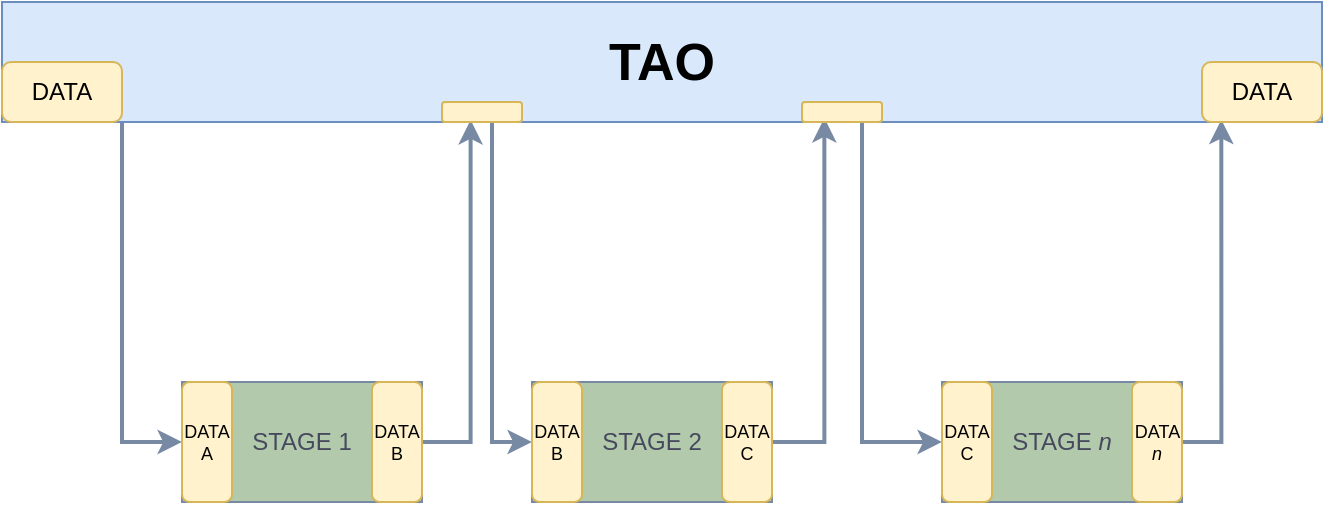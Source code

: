<mxfile version="22.1.8" type="github" pages="7">
  <diagram name="Multistage data" id="ayZ76rvvJcx69T0gm7fn">
    <mxGraphModel dx="1434" dy="635" grid="1" gridSize="10" guides="1" tooltips="1" connect="1" arrows="1" fold="1" page="1" pageScale="1" pageWidth="850" pageHeight="1100" math="0" shadow="0">
      <root>
        <mxCell id="0" />
        <mxCell id="1" parent="0" />
        <mxCell id="gwwHDaTfeROENim_-f7m-27" style="edgeStyle=orthogonalEdgeStyle;rounded=0;orthogonalLoop=1;jettySize=auto;html=1;exitX=1;exitY=0.5;exitDx=0;exitDy=0;entryX=0.355;entryY=0.983;entryDx=0;entryDy=0;entryPerimeter=0;strokeColor=#788AA3;fontColor=#46495D;fillColor=#B2C9AB;strokeWidth=2;" parent="1" source="gwwHDaTfeROENim_-f7m-13" target="gwwHDaTfeROENim_-f7m-16" edge="1">
          <mxGeometry relative="1" as="geometry" />
        </mxCell>
        <mxCell id="gwwHDaTfeROENim_-f7m-13" value="STAGE 1" style="rounded=1;whiteSpace=wrap;html=1;labelBackgroundColor=none;fillColor=#B2C9AB;strokeColor=#788AA3;fontColor=#46495D;arcSize=0;" parent="1" vertex="1">
          <mxGeometry x="190" y="420" width="120" height="60" as="geometry" />
        </mxCell>
        <mxCell id="gwwHDaTfeROENim_-f7m-24" style="edgeStyle=orthogonalEdgeStyle;rounded=0;orthogonalLoop=1;jettySize=auto;html=1;exitX=1;exitY=0.5;exitDx=0;exitDy=0;entryX=0.623;entryY=0.967;entryDx=0;entryDy=0;entryPerimeter=0;strokeColor=#788AA3;fontColor=#46495D;fillColor=#B2C9AB;strokeWidth=2;" parent="1" source="gwwHDaTfeROENim_-f7m-14" target="gwwHDaTfeROENim_-f7m-16" edge="1">
          <mxGeometry relative="1" as="geometry" />
        </mxCell>
        <mxCell id="gwwHDaTfeROENim_-f7m-14" value="STAGE 2" style="rounded=1;whiteSpace=wrap;html=1;labelBackgroundColor=none;fillColor=#B2C9AB;strokeColor=#788AA3;fontColor=#46495D;arcSize=0;" parent="1" vertex="1">
          <mxGeometry x="365" y="420" width="120" height="60" as="geometry" />
        </mxCell>
        <mxCell id="gwwHDaTfeROENim_-f7m-50" style="edgeStyle=orthogonalEdgeStyle;rounded=0;orthogonalLoop=1;jettySize=auto;html=1;entryX=0.161;entryY=0.961;entryDx=0;entryDy=0;entryPerimeter=0;strokeColor=#788AA3;fontColor=#46495D;fillColor=#B2C9AB;strokeWidth=2;" parent="1" source="gwwHDaTfeROENim_-f7m-15" target="gwwHDaTfeROENim_-f7m-47" edge="1">
          <mxGeometry relative="1" as="geometry">
            <Array as="points">
              <mxPoint x="710" y="450" />
            </Array>
          </mxGeometry>
        </mxCell>
        <mxCell id="gwwHDaTfeROENim_-f7m-15" value="STAGE &lt;i&gt;n&lt;/i&gt;" style="rounded=1;whiteSpace=wrap;html=1;labelBackgroundColor=none;fillColor=#B2C9AB;strokeColor=#788AA3;fontColor=#46495D;arcSize=0;" parent="1" vertex="1">
          <mxGeometry x="570" y="420" width="120" height="60" as="geometry" />
        </mxCell>
        <mxCell id="gwwHDaTfeROENim_-f7m-21" style="edgeStyle=orthogonalEdgeStyle;rounded=0;orthogonalLoop=1;jettySize=auto;html=1;entryX=0;entryY=0.5;entryDx=0;entryDy=0;strokeColor=#788AA3;fontColor=#46495D;fillColor=#B2C9AB;strokeWidth=2;" parent="1" source="gwwHDaTfeROENim_-f7m-16" target="gwwHDaTfeROENim_-f7m-13" edge="1">
          <mxGeometry relative="1" as="geometry">
            <Array as="points">
              <mxPoint x="160" y="450" />
            </Array>
          </mxGeometry>
        </mxCell>
        <mxCell id="gwwHDaTfeROENim_-f7m-23" style="edgeStyle=orthogonalEdgeStyle;rounded=0;orthogonalLoop=1;jettySize=auto;html=1;entryX=0;entryY=0.5;entryDx=0;entryDy=0;strokeColor=#788AA3;fontColor=#46495D;fillColor=#B2C9AB;strokeWidth=2;" parent="1" source="gwwHDaTfeROENim_-f7m-16" target="gwwHDaTfeROENim_-f7m-14" edge="1">
          <mxGeometry relative="1" as="geometry">
            <Array as="points">
              <mxPoint x="345" y="450" />
            </Array>
          </mxGeometry>
        </mxCell>
        <mxCell id="gwwHDaTfeROENim_-f7m-25" style="edgeStyle=orthogonalEdgeStyle;rounded=0;orthogonalLoop=1;jettySize=auto;html=1;entryX=0;entryY=0.5;entryDx=0;entryDy=0;strokeColor=#788AA3;fontColor=#46495D;fillColor=#B2C9AB;strokeWidth=2;" parent="1" source="gwwHDaTfeROENim_-f7m-16" target="gwwHDaTfeROENim_-f7m-15" edge="1">
          <mxGeometry relative="1" as="geometry">
            <Array as="points">
              <mxPoint x="530" y="450" />
            </Array>
          </mxGeometry>
        </mxCell>
        <mxCell id="gwwHDaTfeROENim_-f7m-16" value="&lt;font size=&quot;1&quot; style=&quot;&quot;&gt;&lt;b style=&quot;font-size: 26px;&quot;&gt;TAO&lt;/b&gt;&lt;/font&gt;" style="rounded=0;whiteSpace=wrap;html=1;strokeColor=#6c8ebf;fillColor=#dae8fc;" parent="1" vertex="1">
          <mxGeometry x="100" y="230" width="660" height="60" as="geometry" />
        </mxCell>
        <mxCell id="gwwHDaTfeROENim_-f7m-38" value="&lt;div style=&quot;font-size: 9px;&quot;&gt;DATA C&lt;/div&gt;" style="rounded=1;whiteSpace=wrap;html=1;strokeColor=#d6b656;fillColor=#fff2cc;align=center;fontSize=9;" parent="1" vertex="1">
          <mxGeometry x="460" y="420" width="25" height="60" as="geometry" />
        </mxCell>
        <mxCell id="gwwHDaTfeROENim_-f7m-46" style="edgeStyle=orthogonalEdgeStyle;rounded=0;orthogonalLoop=1;jettySize=auto;html=1;exitX=0.5;exitY=1;exitDx=0;exitDy=0;strokeColor=#788AA3;fontColor=#46495D;fillColor=#B2C9AB;" parent="1" edge="1">
          <mxGeometry relative="1" as="geometry">
            <mxPoint x="730.0" y="275" as="sourcePoint" />
            <mxPoint x="730.0" y="275" as="targetPoint" />
          </mxGeometry>
        </mxCell>
        <mxCell id="gwwHDaTfeROENim_-f7m-47" value="&lt;div style=&quot;&quot;&gt;&lt;span style=&quot;background-color: initial;&quot;&gt;D&lt;/span&gt;&lt;span style=&quot;background-color: initial;&quot;&gt;A&lt;/span&gt;&lt;span style=&quot;background-color: initial;&quot;&gt;T&lt;/span&gt;&lt;span style=&quot;background-color: initial;&quot;&gt;A&lt;/span&gt;&lt;/div&gt;" style="rounded=1;whiteSpace=wrap;html=1;strokeColor=#d6b656;fillColor=#fff2cc;align=center;" parent="1" vertex="1">
          <mxGeometry x="700" y="260" width="60" height="30" as="geometry" />
        </mxCell>
        <mxCell id="gwwHDaTfeROENim_-f7m-48" value="&lt;div style=&quot;&quot;&gt;&lt;span style=&quot;background-color: initial;&quot;&gt;D&lt;/span&gt;&lt;span style=&quot;background-color: initial;&quot;&gt;A&lt;/span&gt;&lt;span style=&quot;background-color: initial;&quot;&gt;T&lt;/span&gt;&lt;span style=&quot;background-color: initial;&quot;&gt;A&lt;/span&gt;&lt;/div&gt;" style="rounded=1;whiteSpace=wrap;html=1;strokeColor=#d6b656;fillColor=#fff2cc;align=center;" parent="1" vertex="1">
          <mxGeometry x="100" y="260" width="60" height="30" as="geometry" />
        </mxCell>
        <mxCell id="gwwHDaTfeROENim_-f7m-51" value="&lt;div style=&quot;font-size: 9px;&quot;&gt;DATA C&lt;/div&gt;" style="rounded=1;whiteSpace=wrap;html=1;strokeColor=#d6b656;fillColor=#fff2cc;align=center;fontSize=9;" parent="1" vertex="1">
          <mxGeometry x="570" y="420" width="25" height="60" as="geometry" />
        </mxCell>
        <mxCell id="gwwHDaTfeROENim_-f7m-52" value="&lt;div style=&quot;font-size: 9px;&quot;&gt;DATA &lt;i&gt;n&lt;/i&gt;&lt;/div&gt;" style="rounded=1;whiteSpace=wrap;html=1;strokeColor=#d6b656;fillColor=#fff2cc;align=center;fontSize=9;" parent="1" vertex="1">
          <mxGeometry x="665" y="420" width="25" height="60" as="geometry" />
        </mxCell>
        <mxCell id="gwwHDaTfeROENim_-f7m-53" value="&lt;div style=&quot;font-size: 9px;&quot;&gt;DATA B&lt;/div&gt;" style="rounded=1;whiteSpace=wrap;html=1;strokeColor=#d6b656;fillColor=#fff2cc;align=center;fontSize=9;" parent="1" vertex="1">
          <mxGeometry x="365" y="420" width="25" height="60" as="geometry" />
        </mxCell>
        <mxCell id="gwwHDaTfeROENim_-f7m-54" value="&lt;div style=&quot;font-size: 9px;&quot;&gt;DATA B&lt;/div&gt;" style="rounded=1;whiteSpace=wrap;html=1;strokeColor=#d6b656;fillColor=#fff2cc;align=center;fontSize=9;" parent="1" vertex="1">
          <mxGeometry x="285" y="420" width="25" height="60" as="geometry" />
        </mxCell>
        <mxCell id="gwwHDaTfeROENim_-f7m-55" value="&lt;div style=&quot;font-size: 9px;&quot;&gt;DATA A&lt;/div&gt;" style="rounded=1;whiteSpace=wrap;html=1;strokeColor=#d6b656;fillColor=#fff2cc;align=center;fontSize=9;" parent="1" vertex="1">
          <mxGeometry x="190" y="420" width="25" height="60" as="geometry" />
        </mxCell>
        <mxCell id="wfGQuHenYQGJ4W-uq6on-1" value="&lt;div style=&quot;&quot;&gt;&lt;br&gt;&lt;/div&gt;" style="rounded=1;whiteSpace=wrap;html=1;strokeColor=#d6b656;fillColor=#fff2cc;align=center;" parent="1" vertex="1">
          <mxGeometry x="500" y="280" width="40" height="10" as="geometry" />
        </mxCell>
        <mxCell id="wfGQuHenYQGJ4W-uq6on-2" value="&lt;div style=&quot;&quot;&gt;&lt;br&gt;&lt;/div&gt;" style="rounded=1;whiteSpace=wrap;html=1;strokeColor=#d6b656;fillColor=#fff2cc;align=center;" parent="1" vertex="1">
          <mxGeometry x="320" y="280" width="40" height="10" as="geometry" />
        </mxCell>
      </root>
    </mxGraphModel>
  </diagram>
  <diagram name="Explain multistage data" id="glSR7ogiXNWNUy_TAOkc">
    <mxGraphModel dx="1434" dy="635" grid="1" gridSize="10" guides="1" tooltips="1" connect="1" arrows="1" fold="1" page="1" pageScale="1" pageWidth="850" pageHeight="1100" math="0" shadow="0">
      <root>
        <mxCell id="jV7deT892JGncPuqbKVJ-0" />
        <mxCell id="jV7deT892JGncPuqbKVJ-1" parent="jV7deT892JGncPuqbKVJ-0" />
        <mxCell id="jV7deT892JGncPuqbKVJ-2" style="edgeStyle=orthogonalEdgeStyle;rounded=0;orthogonalLoop=1;jettySize=auto;html=1;exitX=1;exitY=0.5;exitDx=0;exitDy=0;entryX=0.355;entryY=0.983;entryDx=0;entryDy=0;entryPerimeter=0;strokeColor=#788AA3;fontColor=#46495D;fillColor=#B2C9AB;strokeWidth=2;" parent="jV7deT892JGncPuqbKVJ-1" source="jV7deT892JGncPuqbKVJ-3" target="jV7deT892JGncPuqbKVJ-11" edge="1">
          <mxGeometry relative="1" as="geometry">
            <Array as="points">
              <mxPoint x="334" y="450" />
            </Array>
          </mxGeometry>
        </mxCell>
        <mxCell id="jV7deT892JGncPuqbKVJ-3" value="Generate &lt;br&gt;customers" style="rounded=1;whiteSpace=wrap;html=1;labelBackgroundColor=none;fillColor=#B2C9AB;strokeColor=#788AA3;fontColor=#46495D;arcSize=0;" parent="jV7deT892JGncPuqbKVJ-1" vertex="1">
          <mxGeometry x="170" y="420" width="150" height="60" as="geometry" />
        </mxCell>
        <mxCell id="jV7deT892JGncPuqbKVJ-4" style="edgeStyle=orthogonalEdgeStyle;rounded=0;orthogonalLoop=1;jettySize=auto;html=1;exitX=1;exitY=0.5;exitDx=0;exitDy=0;entryX=0.623;entryY=0.967;entryDx=0;entryDy=0;entryPerimeter=0;strokeColor=#788AA3;fontColor=#46495D;fillColor=#B2C9AB;strokeWidth=2;" parent="jV7deT892JGncPuqbKVJ-1" source="jV7deT892JGncPuqbKVJ-5" target="jV7deT892JGncPuqbKVJ-11" edge="1">
          <mxGeometry relative="1" as="geometry">
            <Array as="points">
              <mxPoint x="510" y="450" />
              <mxPoint x="510" y="355" />
              <mxPoint x="511" y="355" />
            </Array>
          </mxGeometry>
        </mxCell>
        <mxCell id="jV7deT892JGncPuqbKVJ-5" value="Generate&lt;br&gt;vehicles" style="rounded=1;whiteSpace=wrap;html=1;labelBackgroundColor=none;fillColor=#B2C9AB;strokeColor=#788AA3;fontColor=#46495D;arcSize=0;" parent="jV7deT892JGncPuqbKVJ-1" vertex="1">
          <mxGeometry x="358" y="420" width="135" height="60" as="geometry" />
        </mxCell>
        <mxCell id="jV7deT892JGncPuqbKVJ-6" style="edgeStyle=orthogonalEdgeStyle;rounded=0;orthogonalLoop=1;jettySize=auto;html=1;entryX=0.161;entryY=0.961;entryDx=0;entryDy=0;entryPerimeter=0;strokeColor=#788AA3;fontColor=#46495D;fillColor=#B2C9AB;strokeWidth=2;" parent="jV7deT892JGncPuqbKVJ-1" source="jV7deT892JGncPuqbKVJ-7" target="jV7deT892JGncPuqbKVJ-14" edge="1">
          <mxGeometry relative="1" as="geometry">
            <Array as="points">
              <mxPoint x="710" y="450" />
            </Array>
          </mxGeometry>
        </mxCell>
        <mxCell id="jV7deT892JGncPuqbKVJ-7" value="Generate &lt;br&gt;signed &lt;br&gt;contracts" style="rounded=1;whiteSpace=wrap;html=1;labelBackgroundColor=none;fillColor=#B2C9AB;strokeColor=#788AA3;fontColor=#46495D;arcSize=0;" parent="jV7deT892JGncPuqbKVJ-1" vertex="1">
          <mxGeometry x="540" y="420" width="160" height="60" as="geometry" />
        </mxCell>
        <mxCell id="jV7deT892JGncPuqbKVJ-8" style="edgeStyle=orthogonalEdgeStyle;rounded=0;orthogonalLoop=1;jettySize=auto;html=1;entryX=0;entryY=0.5;entryDx=0;entryDy=0;strokeColor=#788AA3;fontColor=#46495D;fillColor=#B2C9AB;strokeWidth=2;" parent="jV7deT892JGncPuqbKVJ-1" source="jV7deT892JGncPuqbKVJ-11" target="jV7deT892JGncPuqbKVJ-3" edge="1">
          <mxGeometry relative="1" as="geometry">
            <Array as="points">
              <mxPoint x="160" y="450" />
            </Array>
          </mxGeometry>
        </mxCell>
        <mxCell id="jV7deT892JGncPuqbKVJ-9" style="edgeStyle=orthogonalEdgeStyle;rounded=0;orthogonalLoop=1;jettySize=auto;html=1;entryX=0;entryY=0.5;entryDx=0;entryDy=0;strokeColor=#788AA3;fontColor=#46495D;fillColor=#B2C9AB;strokeWidth=2;" parent="jV7deT892JGncPuqbKVJ-1" source="jV7deT892JGncPuqbKVJ-11" target="jV7deT892JGncPuqbKVJ-5" edge="1">
          <mxGeometry relative="1" as="geometry">
            <Array as="points">
              <mxPoint x="345" y="450" />
            </Array>
          </mxGeometry>
        </mxCell>
        <mxCell id="jV7deT892JGncPuqbKVJ-10" style="edgeStyle=orthogonalEdgeStyle;rounded=0;orthogonalLoop=1;jettySize=auto;html=1;entryX=0;entryY=0.5;entryDx=0;entryDy=0;strokeColor=#788AA3;fontColor=#46495D;fillColor=#B2C9AB;strokeWidth=2;" parent="jV7deT892JGncPuqbKVJ-1" source="jV7deT892JGncPuqbKVJ-11" target="jV7deT892JGncPuqbKVJ-7" edge="1">
          <mxGeometry relative="1" as="geometry">
            <Array as="points">
              <mxPoint x="530" y="450" />
            </Array>
          </mxGeometry>
        </mxCell>
        <mxCell id="jV7deT892JGncPuqbKVJ-11" value="&lt;font size=&quot;1&quot; style=&quot;&quot;&gt;&lt;b style=&quot;font-size: 26px;&quot;&gt;TAO&lt;/b&gt;&lt;/font&gt;" style="rounded=0;whiteSpace=wrap;html=1;strokeColor=#6c8ebf;fillColor=#dae8fc;" parent="jV7deT892JGncPuqbKVJ-1" vertex="1">
          <mxGeometry x="100" y="230" width="660" height="60" as="geometry" />
        </mxCell>
        <mxCell id="jV7deT892JGncPuqbKVJ-12" value="&lt;div style=&quot;font-size: 9px;&quot;&gt;market,&lt;/div&gt;&lt;div style=&quot;font-size: 9px;&quot;&gt;10 vehicles&lt;/div&gt;" style="rounded=1;whiteSpace=wrap;html=1;strokeColor=#d6b656;fillColor=#fff2cc;align=center;fontSize=9;" parent="jV7deT892JGncPuqbKVJ-1" vertex="1">
          <mxGeometry x="453" y="420" width="40" height="60" as="geometry" />
        </mxCell>
        <mxCell id="jV7deT892JGncPuqbKVJ-13" style="edgeStyle=orthogonalEdgeStyle;rounded=0;orthogonalLoop=1;jettySize=auto;html=1;exitX=0.5;exitY=1;exitDx=0;exitDy=0;strokeColor=#788AA3;fontColor=#46495D;fillColor=#B2C9AB;" parent="jV7deT892JGncPuqbKVJ-1" edge="1">
          <mxGeometry relative="1" as="geometry">
            <mxPoint x="730.0" y="275" as="sourcePoint" />
            <mxPoint x="730.0" y="275" as="targetPoint" />
          </mxGeometry>
        </mxCell>
        <mxCell id="jV7deT892JGncPuqbKVJ-14" value="&lt;div style=&quot;font-size: 9px;&quot;&gt;market,&lt;/div&gt;&lt;div style=&quot;font-size: 9px;&quot;&gt;10 customers,&lt;/div&gt;&lt;div style=&quot;font-size: 9px;&quot;&gt;10 vehicles,&lt;/div&gt;&lt;div style=&quot;font-size: 9px;&quot;&gt;10 signed contracts&lt;/div&gt;" style="rounded=1;whiteSpace=wrap;html=1;strokeColor=#d6b656;fillColor=#fff2cc;align=center;fontSize=9;" parent="jV7deT892JGncPuqbKVJ-1" vertex="1">
          <mxGeometry x="680" y="230" width="80" height="60" as="geometry" />
        </mxCell>
        <mxCell id="jV7deT892JGncPuqbKVJ-15" value="&lt;div style=&quot;&quot;&gt;market: SE&lt;/div&gt;" style="rounded=1;whiteSpace=wrap;html=1;strokeColor=#d6b656;fillColor=#fff2cc;align=center;" parent="jV7deT892JGncPuqbKVJ-1" vertex="1">
          <mxGeometry x="100" y="260" width="60" height="30" as="geometry" />
        </mxCell>
        <mxCell id="jV7deT892JGncPuqbKVJ-16" value="&lt;div style=&quot;font-size: 9px;&quot;&gt;market,&lt;/div&gt;&lt;div style=&quot;font-size: 9px;&quot;&gt;10 customers,&lt;/div&gt;&lt;div style=&quot;font-size: 9px;&quot;&gt;10 vehicles&lt;/div&gt;" style="rounded=1;whiteSpace=wrap;html=1;strokeColor=#d6b656;fillColor=#fff2cc;align=center;fontSize=9;" parent="jV7deT892JGncPuqbKVJ-1" vertex="1">
          <mxGeometry x="540" y="420" width="50" height="60" as="geometry" />
        </mxCell>
        <mxCell id="jV7deT892JGncPuqbKVJ-17" value="10 signed contracts" style="rounded=1;whiteSpace=wrap;html=1;strokeColor=#d6b656;fillColor=#fff2cc;align=center;fontSize=9;" parent="jV7deT892JGncPuqbKVJ-1" vertex="1">
          <mxGeometry x="660" y="420" width="40" height="60" as="geometry" />
        </mxCell>
        <mxCell id="jV7deT892JGncPuqbKVJ-18" value="&lt;div style=&quot;font-size: 9px;&quot;&gt;market&lt;/div&gt;" style="rounded=1;whiteSpace=wrap;html=1;strokeColor=#d6b656;fillColor=#fff2cc;align=center;fontSize=9;" parent="jV7deT892JGncPuqbKVJ-1" vertex="1">
          <mxGeometry x="358" y="420" width="32" height="60" as="geometry" />
        </mxCell>
        <mxCell id="jV7deT892JGncPuqbKVJ-19" value="&lt;div style=&quot;font-size: 9px;&quot;&gt;market,&lt;/div&gt;&lt;div style=&quot;font-size: 9px;&quot;&gt;10 customers&lt;/div&gt;" style="rounded=1;whiteSpace=wrap;html=1;strokeColor=#d6b656;fillColor=#fff2cc;align=center;fontSize=9;" parent="jV7deT892JGncPuqbKVJ-1" vertex="1">
          <mxGeometry x="280" y="420" width="40" height="60" as="geometry" />
        </mxCell>
        <mxCell id="jV7deT892JGncPuqbKVJ-20" value="&lt;div style=&quot;font-size: 9px;&quot;&gt;market&lt;/div&gt;" style="rounded=1;whiteSpace=wrap;html=1;strokeColor=#d6b656;fillColor=#fff2cc;align=center;fontSize=9;" parent="jV7deT892JGncPuqbKVJ-1" vertex="1">
          <mxGeometry x="169" y="420" width="30" height="60" as="geometry" />
        </mxCell>
        <mxCell id="XJ_CA161tgOohj16HcEc-0" value="&lt;div style=&quot;&quot;&gt;&lt;br&gt;&lt;/div&gt;" style="rounded=1;whiteSpace=wrap;html=1;strokeColor=#d6b656;fillColor=#fff2cc;align=center;" parent="jV7deT892JGncPuqbKVJ-1" vertex="1">
          <mxGeometry x="318" y="280" width="40" height="10" as="geometry" />
        </mxCell>
        <mxCell id="XJ_CA161tgOohj16HcEc-1" value="&lt;div style=&quot;&quot;&gt;&lt;br&gt;&lt;/div&gt;" style="rounded=1;whiteSpace=wrap;html=1;strokeColor=#d6b656;fillColor=#fff2cc;align=center;" parent="jV7deT892JGncPuqbKVJ-1" vertex="1">
          <mxGeometry x="500" y="280" width="40" height="10" as="geometry" />
        </mxCell>
      </root>
    </mxGraphModel>
  </diagram>
  <diagram name="multistage e2e test" id="XNE8TIbpSh3mBfORHya8">
    <mxGraphModel dx="1434" dy="635" grid="1" gridSize="10" guides="1" tooltips="1" connect="1" arrows="1" fold="1" page="1" pageScale="1" pageWidth="850" pageHeight="1100" math="0" shadow="0">
      <root>
        <mxCell id="mBY59l7Cf0IIOScgEcs9-0" />
        <mxCell id="mBY59l7Cf0IIOScgEcs9-1" parent="mBY59l7Cf0IIOScgEcs9-0" />
        <mxCell id="mBY59l7Cf0IIOScgEcs9-2" style="edgeStyle=orthogonalEdgeStyle;rounded=0;orthogonalLoop=1;jettySize=auto;html=1;exitX=1;exitY=0.5;exitDx=0;exitDy=0;entryX=0.355;entryY=0.983;entryDx=0;entryDy=0;entryPerimeter=0;strokeColor=#788AA3;fontColor=#46495D;fillColor=#B2C9AB;strokeWidth=2;" parent="mBY59l7Cf0IIOScgEcs9-1" source="mBY59l7Cf0IIOScgEcs9-3" target="mBY59l7Cf0IIOScgEcs9-11" edge="1">
          <mxGeometry relative="1" as="geometry" />
        </mxCell>
        <mxCell id="DV2RVYsNfD2LCTXNUPOX-0" style="edgeStyle=orthogonalEdgeStyle;rounded=0;orthogonalLoop=1;jettySize=auto;html=1;entryX=0.228;entryY=-0.07;entryDx=0;entryDy=0;entryPerimeter=0;strokeColor=#d79b00;fontColor=#46495D;fillColor=#ffe6cc;strokeWidth=2;" parent="mBY59l7Cf0IIOScgEcs9-1" source="mBY59l7Cf0IIOScgEcs9-3" target="ArXppMTj0P5RFVJlJF66-0" edge="1">
          <mxGeometry relative="1" as="geometry" />
        </mxCell>
        <mxCell id="XwGGZQLKqHjuYH8-GI66-0" value="Update Test Case&lt;br style=&quot;border-color: var(--border-color);&quot;&gt;execution results" style="edgeLabel;html=1;align=center;verticalAlign=middle;resizable=0;points=[];fontColor=#46495D;" parent="DV2RVYsNfD2LCTXNUPOX-0" vertex="1" connectable="0">
          <mxGeometry x="-0.037" y="-2" relative="1" as="geometry">
            <mxPoint as="offset" />
          </mxGeometry>
        </mxCell>
        <mxCell id="mBY59l7Cf0IIOScgEcs9-3" value="STAGE 1" style="rounded=1;whiteSpace=wrap;html=1;labelBackgroundColor=none;fillColor=#B2C9AB;strokeColor=#788AA3;fontColor=#46495D;arcSize=0;" parent="mBY59l7Cf0IIOScgEcs9-1" vertex="1">
          <mxGeometry x="190" y="420" width="120" height="60" as="geometry" />
        </mxCell>
        <mxCell id="mBY59l7Cf0IIOScgEcs9-4" style="edgeStyle=orthogonalEdgeStyle;rounded=0;orthogonalLoop=1;jettySize=auto;html=1;exitX=1;exitY=0.5;exitDx=0;exitDy=0;entryX=0.623;entryY=0.967;entryDx=0;entryDy=0;entryPerimeter=0;strokeColor=#788AA3;fontColor=#46495D;fillColor=#B2C9AB;strokeWidth=2;" parent="mBY59l7Cf0IIOScgEcs9-1" source="mBY59l7Cf0IIOScgEcs9-5" target="mBY59l7Cf0IIOScgEcs9-11" edge="1">
          <mxGeometry relative="1" as="geometry" />
        </mxCell>
        <mxCell id="mBY59l7Cf0IIOScgEcs9-5" value="STAGE 2" style="rounded=1;whiteSpace=wrap;html=1;labelBackgroundColor=none;fillColor=#B2C9AB;strokeColor=#788AA3;fontColor=#46495D;arcSize=0;" parent="mBY59l7Cf0IIOScgEcs9-1" vertex="1">
          <mxGeometry x="365" y="420" width="120" height="60" as="geometry" />
        </mxCell>
        <mxCell id="mBY59l7Cf0IIOScgEcs9-6" style="edgeStyle=orthogonalEdgeStyle;rounded=0;orthogonalLoop=1;jettySize=auto;html=1;entryX=0.161;entryY=0.961;entryDx=0;entryDy=0;entryPerimeter=0;strokeColor=#788AA3;fontColor=#46495D;fillColor=#B2C9AB;strokeWidth=2;" parent="mBY59l7Cf0IIOScgEcs9-1" source="mBY59l7Cf0IIOScgEcs9-7" target="mBY59l7Cf0IIOScgEcs9-14" edge="1">
          <mxGeometry relative="1" as="geometry">
            <Array as="points">
              <mxPoint x="710" y="450" />
            </Array>
          </mxGeometry>
        </mxCell>
        <mxCell id="mBY59l7Cf0IIOScgEcs9-7" value="STAGE &lt;i&gt;n&lt;/i&gt;" style="rounded=1;whiteSpace=wrap;html=1;labelBackgroundColor=none;fillColor=#B2C9AB;strokeColor=#788AA3;fontColor=#46495D;arcSize=0;" parent="mBY59l7Cf0IIOScgEcs9-1" vertex="1">
          <mxGeometry x="570" y="420" width="120" height="60" as="geometry" />
        </mxCell>
        <mxCell id="mBY59l7Cf0IIOScgEcs9-8" style="edgeStyle=orthogonalEdgeStyle;rounded=0;orthogonalLoop=1;jettySize=auto;html=1;entryX=0;entryY=0.5;entryDx=0;entryDy=0;strokeColor=#788AA3;fontColor=#46495D;fillColor=#B2C9AB;strokeWidth=2;" parent="mBY59l7Cf0IIOScgEcs9-1" source="mBY59l7Cf0IIOScgEcs9-11" target="mBY59l7Cf0IIOScgEcs9-3" edge="1">
          <mxGeometry relative="1" as="geometry">
            <Array as="points">
              <mxPoint x="160" y="450" />
            </Array>
          </mxGeometry>
        </mxCell>
        <mxCell id="mBY59l7Cf0IIOScgEcs9-9" style="edgeStyle=orthogonalEdgeStyle;rounded=0;orthogonalLoop=1;jettySize=auto;html=1;entryX=0;entryY=0.5;entryDx=0;entryDy=0;strokeColor=#788AA3;fontColor=#46495D;fillColor=#B2C9AB;strokeWidth=2;" parent="mBY59l7Cf0IIOScgEcs9-1" source="mBY59l7Cf0IIOScgEcs9-11" target="mBY59l7Cf0IIOScgEcs9-5" edge="1">
          <mxGeometry relative="1" as="geometry">
            <Array as="points">
              <mxPoint x="345" y="450" />
            </Array>
          </mxGeometry>
        </mxCell>
        <mxCell id="mBY59l7Cf0IIOScgEcs9-10" style="edgeStyle=orthogonalEdgeStyle;rounded=0;orthogonalLoop=1;jettySize=auto;html=1;entryX=0;entryY=0.5;entryDx=0;entryDy=0;strokeColor=#788AA3;fontColor=#46495D;fillColor=#B2C9AB;strokeWidth=2;" parent="mBY59l7Cf0IIOScgEcs9-1" source="mBY59l7Cf0IIOScgEcs9-11" target="mBY59l7Cf0IIOScgEcs9-7" edge="1">
          <mxGeometry relative="1" as="geometry">
            <Array as="points">
              <mxPoint x="530" y="450" />
            </Array>
          </mxGeometry>
        </mxCell>
        <mxCell id="ArXppMTj0P5RFVJlJF66-1" style="edgeStyle=orthogonalEdgeStyle;rounded=0;orthogonalLoop=1;jettySize=auto;html=1;entryX=0;entryY=0;entryDx=0;entryDy=0;strokeColor=#d79b00;fontColor=#46495D;fillColor=#ffe6cc;strokeWidth=2;" parent="mBY59l7Cf0IIOScgEcs9-1" source="mBY59l7Cf0IIOScgEcs9-11" target="ArXppMTj0P5RFVJlJF66-0" edge="1">
          <mxGeometry relative="1" as="geometry">
            <Array as="points">
              <mxPoint x="100" y="350" />
              <mxPoint x="100" y="350" />
            </Array>
          </mxGeometry>
        </mxCell>
        <mxCell id="ArXppMTj0P5RFVJlJF66-2" value="Create&lt;br style=&quot;border-color: var(--border-color);&quot;&gt;Test Execution" style="edgeLabel;html=1;align=center;verticalAlign=middle;resizable=0;points=[];fontColor=#46495D;" parent="ArXppMTj0P5RFVJlJF66-1" vertex="1" connectable="0">
          <mxGeometry x="0.104" relative="1" as="geometry">
            <mxPoint as="offset" />
          </mxGeometry>
        </mxCell>
        <mxCell id="mBY59l7Cf0IIOScgEcs9-11" value="&lt;font size=&quot;1&quot; style=&quot;&quot;&gt;&lt;b style=&quot;font-size: 26px;&quot;&gt;TAO&lt;/b&gt;&lt;/font&gt;" style="rounded=0;whiteSpace=wrap;html=1;strokeColor=#6c8ebf;fillColor=#dae8fc;" parent="mBY59l7Cf0IIOScgEcs9-1" vertex="1">
          <mxGeometry x="100" y="230" width="660" height="60" as="geometry" />
        </mxCell>
        <mxCell id="mBY59l7Cf0IIOScgEcs9-12" value="&lt;div style=&quot;font-size: 9px;&quot;&gt;DATA C&lt;/div&gt;" style="rounded=1;whiteSpace=wrap;html=1;strokeColor=#d6b656;fillColor=#fff2cc;align=center;fontSize=9;" parent="mBY59l7Cf0IIOScgEcs9-1" vertex="1">
          <mxGeometry x="460" y="420" width="25" height="60" as="geometry" />
        </mxCell>
        <mxCell id="mBY59l7Cf0IIOScgEcs9-13" style="edgeStyle=orthogonalEdgeStyle;rounded=0;orthogonalLoop=1;jettySize=auto;html=1;exitX=0.5;exitY=1;exitDx=0;exitDy=0;strokeColor=#788AA3;fontColor=#46495D;fillColor=#B2C9AB;" parent="mBY59l7Cf0IIOScgEcs9-1" edge="1">
          <mxGeometry relative="1" as="geometry">
            <mxPoint x="730.0" y="275" as="sourcePoint" />
            <mxPoint x="730.0" y="275" as="targetPoint" />
          </mxGeometry>
        </mxCell>
        <mxCell id="mBY59l7Cf0IIOScgEcs9-14" value="&lt;div style=&quot;&quot;&gt;&lt;span style=&quot;background-color: initial;&quot;&gt;D&lt;/span&gt;&lt;span style=&quot;background-color: initial;&quot;&gt;A&lt;/span&gt;&lt;span style=&quot;background-color: initial;&quot;&gt;T&lt;/span&gt;&lt;span style=&quot;background-color: initial;&quot;&gt;A&lt;/span&gt;&lt;/div&gt;" style="rounded=1;whiteSpace=wrap;html=1;strokeColor=#d6b656;fillColor=#fff2cc;align=center;" parent="mBY59l7Cf0IIOScgEcs9-1" vertex="1">
          <mxGeometry x="700" y="260" width="60" height="30" as="geometry" />
        </mxCell>
        <mxCell id="mBY59l7Cf0IIOScgEcs9-15" value="&lt;div style=&quot;&quot;&gt;&lt;span style=&quot;background-color: initial;&quot;&gt;D&lt;/span&gt;&lt;span style=&quot;background-color: initial;&quot;&gt;A&lt;/span&gt;&lt;span style=&quot;background-color: initial;&quot;&gt;T&lt;/span&gt;&lt;span style=&quot;background-color: initial;&quot;&gt;A&lt;/span&gt;&lt;/div&gt;" style="rounded=1;whiteSpace=wrap;html=1;strokeColor=#d6b656;fillColor=#fff2cc;align=center;" parent="mBY59l7Cf0IIOScgEcs9-1" vertex="1">
          <mxGeometry x="120" y="260" width="60" height="30" as="geometry" />
        </mxCell>
        <mxCell id="mBY59l7Cf0IIOScgEcs9-16" value="&lt;div style=&quot;font-size: 9px;&quot;&gt;DATA C&lt;/div&gt;" style="rounded=1;whiteSpace=wrap;html=1;strokeColor=#d6b656;fillColor=#fff2cc;align=center;fontSize=9;" parent="mBY59l7Cf0IIOScgEcs9-1" vertex="1">
          <mxGeometry x="570" y="420" width="25" height="60" as="geometry" />
        </mxCell>
        <mxCell id="mBY59l7Cf0IIOScgEcs9-17" value="&lt;div style=&quot;font-size: 9px;&quot;&gt;DATA &lt;i&gt;n&lt;/i&gt;&lt;/div&gt;" style="rounded=1;whiteSpace=wrap;html=1;strokeColor=#d6b656;fillColor=#fff2cc;align=center;fontSize=9;" parent="mBY59l7Cf0IIOScgEcs9-1" vertex="1">
          <mxGeometry x="665" y="420" width="25" height="60" as="geometry" />
        </mxCell>
        <mxCell id="mBY59l7Cf0IIOScgEcs9-18" value="&lt;div style=&quot;font-size: 9px;&quot;&gt;DATA B&lt;/div&gt;" style="rounded=1;whiteSpace=wrap;html=1;strokeColor=#d6b656;fillColor=#fff2cc;align=center;fontSize=9;" parent="mBY59l7Cf0IIOScgEcs9-1" vertex="1">
          <mxGeometry x="365" y="420" width="25" height="60" as="geometry" />
        </mxCell>
        <mxCell id="mBY59l7Cf0IIOScgEcs9-19" value="&lt;div style=&quot;font-size: 9px;&quot;&gt;DATA B&lt;/div&gt;" style="rounded=1;whiteSpace=wrap;html=1;strokeColor=#d6b656;fillColor=#fff2cc;align=center;fontSize=9;" parent="mBY59l7Cf0IIOScgEcs9-1" vertex="1">
          <mxGeometry x="285" y="420" width="25" height="60" as="geometry" />
        </mxCell>
        <mxCell id="mBY59l7Cf0IIOScgEcs9-20" value="&lt;div style=&quot;font-size: 9px;&quot;&gt;DATA A&lt;/div&gt;" style="rounded=1;whiteSpace=wrap;html=1;strokeColor=#d6b656;fillColor=#fff2cc;align=center;fontSize=9;" parent="mBY59l7Cf0IIOScgEcs9-1" vertex="1">
          <mxGeometry x="190" y="420" width="25" height="60" as="geometry" />
        </mxCell>
        <mxCell id="ArXppMTj0P5RFVJlJF66-0" value="FSMTEST JIRA" style="rounded=0;whiteSpace=wrap;html=1;strokeColor=#d79b00;fillColor=#ffe6cc;" parent="mBY59l7Cf0IIOScgEcs9-1" vertex="1">
          <mxGeometry x="100" y="560" width="660" height="40" as="geometry" />
        </mxCell>
        <mxCell id="4oIkeBK8idP-A_W_DU1P-0" style="edgeStyle=orthogonalEdgeStyle;rounded=0;orthogonalLoop=1;jettySize=auto;html=1;entryX=0.228;entryY=-0.07;entryDx=0;entryDy=0;entryPerimeter=0;strokeColor=#d79b00;fontColor=#46495D;fillColor=#ffe6cc;strokeWidth=2;" parent="mBY59l7Cf0IIOScgEcs9-1" edge="1">
          <mxGeometry relative="1" as="geometry">
            <mxPoint x="424.8" y="480" as="sourcePoint" />
            <mxPoint x="424.8" y="557" as="targetPoint" />
          </mxGeometry>
        </mxCell>
        <mxCell id="4oIkeBK8idP-A_W_DU1P-1" value="Update Test Case&lt;br style=&quot;border-color: var(--border-color);&quot;&gt;execution results" style="edgeLabel;html=1;align=center;verticalAlign=middle;resizable=0;points=[];fontColor=#46495D;" parent="4oIkeBK8idP-A_W_DU1P-0" vertex="1" connectable="0">
          <mxGeometry x="-0.037" y="-2" relative="1" as="geometry">
            <mxPoint as="offset" />
          </mxGeometry>
        </mxCell>
        <mxCell id="4oIkeBK8idP-A_W_DU1P-2" style="edgeStyle=orthogonalEdgeStyle;rounded=0;orthogonalLoop=1;jettySize=auto;html=1;entryX=0.228;entryY=-0.07;entryDx=0;entryDy=0;entryPerimeter=0;strokeColor=#d79b00;fontColor=#46495D;fillColor=#ffe6cc;strokeWidth=2;" parent="mBY59l7Cf0IIOScgEcs9-1" edge="1">
          <mxGeometry relative="1" as="geometry">
            <mxPoint x="629.8" y="480" as="sourcePoint" />
            <mxPoint x="629.8" y="557" as="targetPoint" />
          </mxGeometry>
        </mxCell>
        <mxCell id="4oIkeBK8idP-A_W_DU1P-3" value="Update Test Case&lt;br style=&quot;border-color: var(--border-color);&quot;&gt;execution results" style="edgeLabel;html=1;align=center;verticalAlign=middle;resizable=0;points=[];fontColor=#46495D;" parent="4oIkeBK8idP-A_W_DU1P-2" vertex="1" connectable="0">
          <mxGeometry x="-0.037" y="-2" relative="1" as="geometry">
            <mxPoint as="offset" />
          </mxGeometry>
        </mxCell>
        <mxCell id="lkJvycSMgTqLav7oRw1y-0" value="&lt;div style=&quot;&quot;&gt;&lt;br&gt;&lt;/div&gt;" style="rounded=1;whiteSpace=wrap;html=1;strokeColor=#d6b656;fillColor=#fff2cc;align=center;" parent="mBY59l7Cf0IIOScgEcs9-1" vertex="1">
          <mxGeometry x="500" y="280" width="40" height="10" as="geometry" />
        </mxCell>
        <mxCell id="lkJvycSMgTqLav7oRw1y-1" value="&lt;div style=&quot;&quot;&gt;&lt;br&gt;&lt;/div&gt;" style="rounded=1;whiteSpace=wrap;html=1;strokeColor=#d6b656;fillColor=#fff2cc;align=center;" parent="mBY59l7Cf0IIOScgEcs9-1" vertex="1">
          <mxGeometry x="325" y="280" width="40" height="10" as="geometry" />
        </mxCell>
      </root>
    </mxGraphModel>
  </diagram>
  <diagram name="Explanatory multistage e2e test" id="P2XWymBh6NIu0QpjyYeH">
    <mxGraphModel dx="1434" dy="635" grid="1" gridSize="10" guides="1" tooltips="1" connect="1" arrows="1" fold="1" page="1" pageScale="1" pageWidth="850" pageHeight="1100" math="0" shadow="0">
      <root>
        <mxCell id="4xzJR_wGcRTYmMz3F5vG-0" />
        <mxCell id="4xzJR_wGcRTYmMz3F5vG-1" parent="4xzJR_wGcRTYmMz3F5vG-0" />
        <mxCell id="LrK64ilYUjVWUi-_8VS--28" style="edgeStyle=orthogonalEdgeStyle;rounded=0;orthogonalLoop=1;jettySize=auto;html=1;exitX=1;exitY=0.5;exitDx=0;exitDy=0;entryX=0.355;entryY=0.983;entryDx=0;entryDy=0;entryPerimeter=0;strokeColor=#788AA3;fontColor=#46495D;fillColor=#B2C9AB;strokeWidth=2;" parent="4xzJR_wGcRTYmMz3F5vG-1" source="LrK64ilYUjVWUi-_8VS--31" target="LrK64ilYUjVWUi-_8VS--41" edge="1">
          <mxGeometry relative="1" as="geometry">
            <Array as="points">
              <mxPoint x="344" y="460" />
            </Array>
          </mxGeometry>
        </mxCell>
        <mxCell id="LrK64ilYUjVWUi-_8VS--29" style="edgeStyle=orthogonalEdgeStyle;rounded=0;orthogonalLoop=1;jettySize=auto;html=1;entryX=0.228;entryY=-0.07;entryDx=0;entryDy=0;entryPerimeter=0;strokeColor=#d79b00;fontColor=#46495D;fillColor=#ffe6cc;strokeWidth=2;" parent="4xzJR_wGcRTYmMz3F5vG-1" source="LrK64ilYUjVWUi-_8VS--31" target="LrK64ilYUjVWUi-_8VS--51" edge="1">
          <mxGeometry relative="1" as="geometry" />
        </mxCell>
        <mxCell id="LrK64ilYUjVWUi-_8VS--30" value="Update Test Case&lt;br style=&quot;border-color: var(--border-color);&quot;&gt;execution results" style="edgeLabel;html=1;align=center;verticalAlign=middle;resizable=0;points=[];fontColor=#46495D;" parent="LrK64ilYUjVWUi-_8VS--29" vertex="1" connectable="0">
          <mxGeometry x="-0.037" y="-2" relative="1" as="geometry">
            <mxPoint as="offset" />
          </mxGeometry>
        </mxCell>
        <mxCell id="LrK64ilYUjVWUi-_8VS--31" value="Create &lt;br style=&quot;font-size: 12px;&quot;&gt;customer" style="rounded=1;whiteSpace=wrap;html=1;labelBackgroundColor=none;fillColor=#B2C9AB;strokeColor=#788AA3;fontColor=#46495D;arcSize=0;fontSize=12;" parent="4xzJR_wGcRTYmMz3F5vG-1" vertex="1">
          <mxGeometry x="180" y="430" width="160" height="60" as="geometry" />
        </mxCell>
        <mxCell id="LrK64ilYUjVWUi-_8VS--32" style="edgeStyle=orthogonalEdgeStyle;rounded=0;orthogonalLoop=1;jettySize=auto;html=1;exitX=1;exitY=0.5;exitDx=0;exitDy=0;entryX=0.623;entryY=0.967;entryDx=0;entryDy=0;entryPerimeter=0;strokeColor=#788AA3;fontColor=#46495D;fillColor=#B2C9AB;strokeWidth=2;" parent="4xzJR_wGcRTYmMz3F5vG-1" source="LrK64ilYUjVWUi-_8VS--33" target="LrK64ilYUjVWUi-_8VS--41" edge="1">
          <mxGeometry relative="1" as="geometry">
            <Array as="points">
              <mxPoint x="521" y="460" />
            </Array>
          </mxGeometry>
        </mxCell>
        <mxCell id="LrK64ilYUjVWUi-_8VS--33" value="Create &lt;br&gt;vehicle" style="rounded=1;whiteSpace=wrap;html=1;labelBackgroundColor=none;fillColor=#B2C9AB;strokeColor=#788AA3;fontColor=#46495D;arcSize=0;" parent="4xzJR_wGcRTYmMz3F5vG-1" vertex="1">
          <mxGeometry x="370" y="430" width="140" height="60" as="geometry" />
        </mxCell>
        <mxCell id="LrK64ilYUjVWUi-_8VS--34" style="edgeStyle=orthogonalEdgeStyle;rounded=0;orthogonalLoop=1;jettySize=auto;html=1;entryX=0.161;entryY=0.961;entryDx=0;entryDy=0;entryPerimeter=0;strokeColor=#788AA3;fontColor=#46495D;fillColor=#B2C9AB;strokeWidth=2;" parent="4xzJR_wGcRTYmMz3F5vG-1" source="LrK64ilYUjVWUi-_8VS--35" target="LrK64ilYUjVWUi-_8VS--44" edge="1">
          <mxGeometry relative="1" as="geometry">
            <Array as="points">
              <mxPoint x="720" y="460" />
            </Array>
          </mxGeometry>
        </mxCell>
        <mxCell id="LrK64ilYUjVWUi-_8VS--35" value="Book a &lt;br&gt;testdrive" style="rounded=1;whiteSpace=wrap;html=1;labelBackgroundColor=none;fillColor=#B2C9AB;strokeColor=#788AA3;fontColor=#46495D;arcSize=0;" parent="4xzJR_wGcRTYmMz3F5vG-1" vertex="1">
          <mxGeometry x="560" y="430" width="150" height="60" as="geometry" />
        </mxCell>
        <mxCell id="LrK64ilYUjVWUi-_8VS--36" style="edgeStyle=orthogonalEdgeStyle;rounded=0;orthogonalLoop=1;jettySize=auto;html=1;entryX=0;entryY=0.5;entryDx=0;entryDy=0;strokeColor=#788AA3;fontColor=#46495D;fillColor=#B2C9AB;strokeWidth=2;" parent="4xzJR_wGcRTYmMz3F5vG-1" source="LrK64ilYUjVWUi-_8VS--41" target="LrK64ilYUjVWUi-_8VS--31" edge="1">
          <mxGeometry relative="1" as="geometry">
            <Array as="points">
              <mxPoint x="170" y="460" />
            </Array>
          </mxGeometry>
        </mxCell>
        <mxCell id="LrK64ilYUjVWUi-_8VS--37" style="edgeStyle=orthogonalEdgeStyle;rounded=0;orthogonalLoop=1;jettySize=auto;html=1;entryX=0;entryY=0.5;entryDx=0;entryDy=0;strokeColor=#788AA3;fontColor=#46495D;fillColor=#B2C9AB;strokeWidth=2;" parent="4xzJR_wGcRTYmMz3F5vG-1" source="LrK64ilYUjVWUi-_8VS--41" target="LrK64ilYUjVWUi-_8VS--33" edge="1">
          <mxGeometry relative="1" as="geometry">
            <Array as="points">
              <mxPoint x="355" y="460" />
            </Array>
          </mxGeometry>
        </mxCell>
        <mxCell id="LrK64ilYUjVWUi-_8VS--38" style="edgeStyle=orthogonalEdgeStyle;rounded=0;orthogonalLoop=1;jettySize=auto;html=1;entryX=0;entryY=0.5;entryDx=0;entryDy=0;strokeColor=#788AA3;fontColor=#46495D;fillColor=#B2C9AB;strokeWidth=2;" parent="4xzJR_wGcRTYmMz3F5vG-1" source="LrK64ilYUjVWUi-_8VS--41" target="LrK64ilYUjVWUi-_8VS--35" edge="1">
          <mxGeometry relative="1" as="geometry">
            <Array as="points">
              <mxPoint x="540" y="460" />
            </Array>
          </mxGeometry>
        </mxCell>
        <mxCell id="LrK64ilYUjVWUi-_8VS--39" style="edgeStyle=orthogonalEdgeStyle;rounded=0;orthogonalLoop=1;jettySize=auto;html=1;entryX=0;entryY=0;entryDx=0;entryDy=0;strokeColor=#d79b00;fontColor=#46495D;fillColor=#ffe6cc;strokeWidth=2;" parent="4xzJR_wGcRTYmMz3F5vG-1" source="LrK64ilYUjVWUi-_8VS--41" target="LrK64ilYUjVWUi-_8VS--51" edge="1">
          <mxGeometry relative="1" as="geometry">
            <Array as="points">
              <mxPoint x="110" y="360" />
              <mxPoint x="110" y="360" />
            </Array>
          </mxGeometry>
        </mxCell>
        <mxCell id="LrK64ilYUjVWUi-_8VS--40" value="Create&lt;br style=&quot;border-color: var(--border-color);&quot;&gt;Test Execution" style="edgeLabel;html=1;align=center;verticalAlign=middle;resizable=0;points=[];fontColor=#46495D;" parent="LrK64ilYUjVWUi-_8VS--39" vertex="1" connectable="0">
          <mxGeometry x="0.104" relative="1" as="geometry">
            <mxPoint as="offset" />
          </mxGeometry>
        </mxCell>
        <mxCell id="LrK64ilYUjVWUi-_8VS--41" value="&lt;font size=&quot;1&quot; style=&quot;&quot;&gt;&lt;b style=&quot;font-size: 26px;&quot;&gt;TAO&lt;/b&gt;&lt;/font&gt;" style="rounded=0;whiteSpace=wrap;html=1;strokeColor=#6c8ebf;fillColor=#dae8fc;" parent="4xzJR_wGcRTYmMz3F5vG-1" vertex="1">
          <mxGeometry x="110" y="240" width="660" height="60" as="geometry" />
        </mxCell>
        <mxCell id="LrK64ilYUjVWUi-_8VS--42" value="&lt;div style=&quot;font-size: 9px;&quot;&gt;market,&lt;/div&gt;&lt;div style=&quot;font-size: 9px;&quot;&gt;customer,&lt;/div&gt;&lt;div style=&quot;font-size: 9px;&quot;&gt;vehicle&lt;/div&gt;" style="rounded=1;whiteSpace=wrap;html=1;strokeColor=#d6b656;fillColor=#fff2cc;align=center;fontSize=9;" parent="4xzJR_wGcRTYmMz3F5vG-1" vertex="1">
          <mxGeometry x="470" y="430" width="40" height="60" as="geometry" />
        </mxCell>
        <mxCell id="LrK64ilYUjVWUi-_8VS--43" style="edgeStyle=orthogonalEdgeStyle;rounded=0;orthogonalLoop=1;jettySize=auto;html=1;exitX=0.5;exitY=1;exitDx=0;exitDy=0;strokeColor=#788AA3;fontColor=#46495D;fillColor=#B2C9AB;" parent="4xzJR_wGcRTYmMz3F5vG-1" edge="1">
          <mxGeometry relative="1" as="geometry">
            <mxPoint x="740.0" y="285" as="sourcePoint" />
            <mxPoint x="740.0" y="285" as="targetPoint" />
          </mxGeometry>
        </mxCell>
        <mxCell id="LrK64ilYUjVWUi-_8VS--44" value="&lt;div style=&quot;&quot;&gt;market,&lt;/div&gt;&lt;div style=&quot;&quot;&gt;customer,&lt;/div&gt;&lt;div style=&quot;&quot;&gt;vehicle, testdrive&lt;/div&gt;" style="rounded=1;whiteSpace=wrap;html=1;strokeColor=#d6b656;fillColor=#fff2cc;align=center;" parent="4xzJR_wGcRTYmMz3F5vG-1" vertex="1">
          <mxGeometry x="710" y="240" width="60" height="60" as="geometry" />
        </mxCell>
        <mxCell id="LrK64ilYUjVWUi-_8VS--45" value="&lt;div style=&quot;&quot;&gt;market: SE&lt;/div&gt;" style="rounded=1;whiteSpace=wrap;html=1;strokeColor=#d6b656;fillColor=#fff2cc;align=center;" parent="4xzJR_wGcRTYmMz3F5vG-1" vertex="1">
          <mxGeometry x="130" y="240" width="60" height="60" as="geometry" />
        </mxCell>
        <mxCell id="LrK64ilYUjVWUi-_8VS--46" value="&lt;div style=&quot;font-size: 9px;&quot;&gt;market,&lt;/div&gt;&lt;div style=&quot;font-size: 9px;&quot;&gt;customer,&lt;/div&gt;&lt;div style=&quot;font-size: 9px;&quot;&gt;vehicle&lt;/div&gt;" style="rounded=1;whiteSpace=wrap;html=1;strokeColor=#d6b656;fillColor=#fff2cc;align=center;fontSize=9;" parent="4xzJR_wGcRTYmMz3F5vG-1" vertex="1">
          <mxGeometry x="560" y="430" width="40" height="60" as="geometry" />
        </mxCell>
        <mxCell id="LrK64ilYUjVWUi-_8VS--47" value="&lt;div style=&quot;border-color: var(--border-color);&quot;&gt;market,&lt;/div&gt;&lt;div style=&quot;border-color: var(--border-color);&quot;&gt;customer,&lt;/div&gt;&lt;div style=&quot;font-size: 9px;&quot;&gt;vehicle,&lt;/div&gt;&lt;div style=&quot;font-size: 9px;&quot;&gt;testdrive&lt;/div&gt;" style="rounded=1;whiteSpace=wrap;html=1;strokeColor=#d6b656;fillColor=#fff2cc;align=center;fontSize=9;" parent="4xzJR_wGcRTYmMz3F5vG-1" vertex="1">
          <mxGeometry x="670" y="430" width="40" height="60" as="geometry" />
        </mxCell>
        <mxCell id="LrK64ilYUjVWUi-_8VS--48" value="&lt;div style=&quot;font-size: 9px;&quot;&gt;market,&lt;/div&gt;&lt;div style=&quot;font-size: 9px;&quot;&gt;customer&lt;/div&gt;" style="rounded=1;whiteSpace=wrap;html=1;strokeColor=#d6b656;fillColor=#fff2cc;align=center;fontSize=9;" parent="4xzJR_wGcRTYmMz3F5vG-1" vertex="1">
          <mxGeometry x="370" y="430" width="40" height="60" as="geometry" />
        </mxCell>
        <mxCell id="LrK64ilYUjVWUi-_8VS--49" value="&lt;div style=&quot;font-size: 9px;&quot;&gt;market,&lt;/div&gt;&lt;div style=&quot;font-size: 9px;&quot;&gt;customer&lt;/div&gt;" style="rounded=1;whiteSpace=wrap;html=1;strokeColor=#d6b656;fillColor=#fff2cc;align=center;fontSize=9;" parent="4xzJR_wGcRTYmMz3F5vG-1" vertex="1">
          <mxGeometry x="300" y="430" width="40" height="60" as="geometry" />
        </mxCell>
        <mxCell id="LrK64ilYUjVWUi-_8VS--50" value="&lt;div style=&quot;font-size: 9px;&quot;&gt;market: SE&lt;/div&gt;" style="rounded=1;whiteSpace=wrap;html=1;strokeColor=#d6b656;fillColor=#fff2cc;align=center;fontSize=9;" parent="4xzJR_wGcRTYmMz3F5vG-1" vertex="1">
          <mxGeometry x="180" y="430" width="30" height="60" as="geometry" />
        </mxCell>
        <mxCell id="LrK64ilYUjVWUi-_8VS--51" value="FSMTEST JIRA" style="rounded=0;whiteSpace=wrap;html=1;strokeColor=#d79b00;fillColor=#ffe6cc;" parent="4xzJR_wGcRTYmMz3F5vG-1" vertex="1">
          <mxGeometry x="110" y="570" width="660" height="40" as="geometry" />
        </mxCell>
        <mxCell id="LrK64ilYUjVWUi-_8VS--52" style="edgeStyle=orthogonalEdgeStyle;rounded=0;orthogonalLoop=1;jettySize=auto;html=1;entryX=0.228;entryY=-0.07;entryDx=0;entryDy=0;entryPerimeter=0;strokeColor=#d79b00;fontColor=#46495D;fillColor=#ffe6cc;strokeWidth=2;" parent="4xzJR_wGcRTYmMz3F5vG-1" edge="1">
          <mxGeometry relative="1" as="geometry">
            <mxPoint x="434.8" y="490" as="sourcePoint" />
            <mxPoint x="434.8" y="567" as="targetPoint" />
          </mxGeometry>
        </mxCell>
        <mxCell id="LrK64ilYUjVWUi-_8VS--53" value="Update Test Case&lt;br style=&quot;border-color: var(--border-color);&quot;&gt;execution results" style="edgeLabel;html=1;align=center;verticalAlign=middle;resizable=0;points=[];fontColor=#46495D;" parent="LrK64ilYUjVWUi-_8VS--52" vertex="1" connectable="0">
          <mxGeometry x="-0.037" y="-2" relative="1" as="geometry">
            <mxPoint as="offset" />
          </mxGeometry>
        </mxCell>
        <mxCell id="LrK64ilYUjVWUi-_8VS--54" style="edgeStyle=orthogonalEdgeStyle;rounded=0;orthogonalLoop=1;jettySize=auto;html=1;entryX=0.228;entryY=-0.07;entryDx=0;entryDy=0;entryPerimeter=0;strokeColor=#d79b00;fontColor=#46495D;fillColor=#ffe6cc;strokeWidth=2;" parent="4xzJR_wGcRTYmMz3F5vG-1" edge="1">
          <mxGeometry relative="1" as="geometry">
            <mxPoint x="639.8" y="490" as="sourcePoint" />
            <mxPoint x="639.8" y="567" as="targetPoint" />
          </mxGeometry>
        </mxCell>
        <mxCell id="LrK64ilYUjVWUi-_8VS--55" value="Update Test Case&lt;br style=&quot;border-color: var(--border-color);&quot;&gt;execution results" style="edgeLabel;html=1;align=center;verticalAlign=middle;resizable=0;points=[];fontColor=#46495D;" parent="LrK64ilYUjVWUi-_8VS--54" vertex="1" connectable="0">
          <mxGeometry x="-0.037" y="-2" relative="1" as="geometry">
            <mxPoint as="offset" />
          </mxGeometry>
        </mxCell>
        <mxCell id="BnFodyaR5NWd3D4XRoyu-0" value="&lt;div style=&quot;&quot;&gt;&lt;br&gt;&lt;/div&gt;" style="rounded=1;whiteSpace=wrap;html=1;strokeColor=#d6b656;fillColor=#fff2cc;align=center;" parent="4xzJR_wGcRTYmMz3F5vG-1" vertex="1">
          <mxGeometry x="510" y="290" width="40" height="10" as="geometry" />
        </mxCell>
        <mxCell id="BnFodyaR5NWd3D4XRoyu-1" value="&lt;div style=&quot;&quot;&gt;&lt;br&gt;&lt;/div&gt;" style="rounded=1;whiteSpace=wrap;html=1;strokeColor=#d6b656;fillColor=#fff2cc;align=center;" parent="4xzJR_wGcRTYmMz3F5vG-1" vertex="1">
          <mxGeometry x="330" y="290" width="40" height="10" as="geometry" />
        </mxCell>
      </root>
    </mxGraphModel>
  </diagram>
  <diagram name="Failing multistage test" id="8a9EFsZfytA7PgzGec6f">
    <mxGraphModel dx="1434" dy="635" grid="1" gridSize="10" guides="1" tooltips="1" connect="1" arrows="1" fold="1" page="1" pageScale="1" pageWidth="850" pageHeight="1100" math="0" shadow="0">
      <root>
        <mxCell id="ukLcPZa51QDhy3J3GViJ-0" />
        <mxCell id="ukLcPZa51QDhy3J3GViJ-1" parent="ukLcPZa51QDhy3J3GViJ-0" />
        <mxCell id="ukLcPZa51QDhy3J3GViJ-2" style="edgeStyle=orthogonalEdgeStyle;rounded=0;orthogonalLoop=1;jettySize=auto;html=1;exitX=1;exitY=0.5;exitDx=0;exitDy=0;entryX=0.355;entryY=0.983;entryDx=0;entryDy=0;entryPerimeter=0;strokeColor=#788AA3;fontColor=#46495D;fillColor=#B2C9AB;strokeWidth=2;" parent="ukLcPZa51QDhy3J3GViJ-1" source="ukLcPZa51QDhy3J3GViJ-5" target="ukLcPZa51QDhy3J3GViJ-15" edge="1">
          <mxGeometry relative="1" as="geometry" />
        </mxCell>
        <mxCell id="ukLcPZa51QDhy3J3GViJ-3" style="edgeStyle=orthogonalEdgeStyle;rounded=0;orthogonalLoop=1;jettySize=auto;html=1;entryX=0.228;entryY=-0.07;entryDx=0;entryDy=0;entryPerimeter=0;strokeColor=#d79b00;fontColor=#46495D;fillColor=#ffe6cc;strokeWidth=2;" parent="ukLcPZa51QDhy3J3GViJ-1" source="ukLcPZa51QDhy3J3GViJ-5" target="ukLcPZa51QDhy3J3GViJ-25" edge="1">
          <mxGeometry relative="1" as="geometry" />
        </mxCell>
        <mxCell id="ukLcPZa51QDhy3J3GViJ-4" value="Update Test Case&lt;br style=&quot;border-color: var(--border-color);&quot;&gt;execution results" style="edgeLabel;html=1;align=center;verticalAlign=middle;resizable=0;points=[];fontColor=#46495D;" parent="ukLcPZa51QDhy3J3GViJ-3" vertex="1" connectable="0">
          <mxGeometry x="-0.037" y="-2" relative="1" as="geometry">
            <mxPoint as="offset" />
          </mxGeometry>
        </mxCell>
        <mxCell id="ukLcPZa51QDhy3J3GViJ-5" value="STAGE 1" style="rounded=1;whiteSpace=wrap;html=1;labelBackgroundColor=none;fillColor=#B2C9AB;strokeColor=#788AA3;fontColor=#46495D;arcSize=0;" parent="ukLcPZa51QDhy3J3GViJ-1" vertex="1">
          <mxGeometry x="190" y="420" width="120" height="60" as="geometry" />
        </mxCell>
        <mxCell id="ukLcPZa51QDhy3J3GViJ-6" style="edgeStyle=orthogonalEdgeStyle;rounded=0;orthogonalLoop=1;jettySize=auto;html=1;exitX=1;exitY=0.5;exitDx=0;exitDy=0;entryX=0.623;entryY=0.967;entryDx=0;entryDy=0;entryPerimeter=0;strokeColor=#788AA3;fontColor=#46495D;fillColor=#B2C9AB;strokeWidth=2;" parent="ukLcPZa51QDhy3J3GViJ-1" source="ukLcPZa51QDhy3J3GViJ-7" target="ukLcPZa51QDhy3J3GViJ-15" edge="1">
          <mxGeometry relative="1" as="geometry" />
        </mxCell>
        <mxCell id="ukLcPZa51QDhy3J3GViJ-7" value="STAGE 2" style="rounded=1;whiteSpace=wrap;html=1;labelBackgroundColor=none;fillColor=#a20025;strokeColor=#6F0000;arcSize=0;fontColor=#ffffff;" parent="ukLcPZa51QDhy3J3GViJ-1" vertex="1">
          <mxGeometry x="365" y="420" width="120" height="60" as="geometry" />
        </mxCell>
        <mxCell id="ukLcPZa51QDhy3J3GViJ-8" style="edgeStyle=orthogonalEdgeStyle;rounded=0;orthogonalLoop=1;jettySize=auto;html=1;entryX=0.161;entryY=0.961;entryDx=0;entryDy=0;entryPerimeter=0;strokeColor=#788AA3;fontColor=#46495D;fillColor=#B2C9AB;strokeWidth=2;" parent="ukLcPZa51QDhy3J3GViJ-1" source="ukLcPZa51QDhy3J3GViJ-9" target="ukLcPZa51QDhy3J3GViJ-18" edge="1">
          <mxGeometry relative="1" as="geometry">
            <Array as="points">
              <mxPoint x="710" y="450" />
            </Array>
          </mxGeometry>
        </mxCell>
        <mxCell id="ukLcPZa51QDhy3J3GViJ-9" value="STAGE &lt;i&gt;3&lt;/i&gt;" style="rounded=1;whiteSpace=wrap;html=1;labelBackgroundColor=none;fillColor=#a20025;strokeColor=#6F0000;fontColor=#ffffff;arcSize=0;" parent="ukLcPZa51QDhy3J3GViJ-1" vertex="1">
          <mxGeometry x="570" y="420" width="120" height="60" as="geometry" />
        </mxCell>
        <mxCell id="ukLcPZa51QDhy3J3GViJ-11" style="edgeStyle=orthogonalEdgeStyle;rounded=0;orthogonalLoop=1;jettySize=auto;html=1;entryX=0;entryY=0.5;entryDx=0;entryDy=0;strokeColor=#788AA3;fontColor=#46495D;fillColor=#B2C9AB;strokeWidth=2;" parent="ukLcPZa51QDhy3J3GViJ-1" source="ukLcPZa51QDhy3J3GViJ-15" target="ukLcPZa51QDhy3J3GViJ-7" edge="1">
          <mxGeometry relative="1" as="geometry">
            <Array as="points">
              <mxPoint x="345" y="450" />
            </Array>
          </mxGeometry>
        </mxCell>
        <mxCell id="ukLcPZa51QDhy3J3GViJ-12" style="edgeStyle=orthogonalEdgeStyle;rounded=0;orthogonalLoop=1;jettySize=auto;html=1;entryX=0;entryY=0.5;entryDx=0;entryDy=0;strokeColor=#788AA3;fontColor=#46495D;fillColor=#B2C9AB;strokeWidth=2;" parent="ukLcPZa51QDhy3J3GViJ-1" source="ukLcPZa51QDhy3J3GViJ-15" target="ukLcPZa51QDhy3J3GViJ-9" edge="1">
          <mxGeometry relative="1" as="geometry">
            <Array as="points">
              <mxPoint x="530" y="450" />
            </Array>
          </mxGeometry>
        </mxCell>
        <mxCell id="ukLcPZa51QDhy3J3GViJ-13" style="edgeStyle=orthogonalEdgeStyle;rounded=0;orthogonalLoop=1;jettySize=auto;html=1;entryX=0;entryY=0;entryDx=0;entryDy=0;strokeColor=#d79b00;fontColor=#46495D;fillColor=#ffe6cc;strokeWidth=2;" parent="ukLcPZa51QDhy3J3GViJ-1" source="ukLcPZa51QDhy3J3GViJ-15" target="ukLcPZa51QDhy3J3GViJ-25" edge="1">
          <mxGeometry relative="1" as="geometry">
            <Array as="points">
              <mxPoint x="100" y="350" />
              <mxPoint x="100" y="350" />
            </Array>
          </mxGeometry>
        </mxCell>
        <mxCell id="ukLcPZa51QDhy3J3GViJ-14" value="Create&lt;br style=&quot;border-color: var(--border-color);&quot;&gt;Test Execution" style="edgeLabel;html=1;align=center;verticalAlign=middle;resizable=0;points=[];fontColor=#46495D;" parent="ukLcPZa51QDhy3J3GViJ-13" vertex="1" connectable="0">
          <mxGeometry x="0.104" relative="1" as="geometry">
            <mxPoint as="offset" />
          </mxGeometry>
        </mxCell>
        <mxCell id="t2eU7U_WxwD_HCJ4Sep8-30" style="edgeStyle=orthogonalEdgeStyle;rounded=0;orthogonalLoop=1;jettySize=auto;html=1;entryX=0.5;entryY=1;entryDx=0;entryDy=0;" parent="ukLcPZa51QDhy3J3GViJ-1" source="ukLcPZa51QDhy3J3GViJ-15" target="t2eU7U_WxwD_HCJ4Sep8-22" edge="1">
          <mxGeometry relative="1" as="geometry" />
        </mxCell>
        <mxCell id="ukLcPZa51QDhy3J3GViJ-15" value="&lt;font size=&quot;1&quot; style=&quot;&quot;&gt;&lt;b style=&quot;font-size: 26px;&quot;&gt;TAO&lt;/b&gt;&lt;/font&gt;" style="rounded=0;whiteSpace=wrap;html=1;strokeColor=#6c8ebf;fillColor=#dae8fc;" parent="ukLcPZa51QDhy3J3GViJ-1" vertex="1">
          <mxGeometry x="100" y="230" width="660" height="60" as="geometry" />
        </mxCell>
        <mxCell id="ukLcPZa51QDhy3J3GViJ-16" value="&lt;div style=&quot;font-size: 9px;&quot;&gt;DATA C&lt;/div&gt;" style="rounded=1;whiteSpace=wrap;html=1;strokeColor=#B09500;fillColor=#e3c800;align=center;fontSize=9;fontColor=#000000;" parent="ukLcPZa51QDhy3J3GViJ-1" vertex="1">
          <mxGeometry x="460" y="420" width="25" height="60" as="geometry" />
        </mxCell>
        <mxCell id="ukLcPZa51QDhy3J3GViJ-17" style="edgeStyle=orthogonalEdgeStyle;rounded=0;orthogonalLoop=1;jettySize=auto;html=1;exitX=0.5;exitY=1;exitDx=0;exitDy=0;strokeColor=#788AA3;fontColor=#46495D;fillColor=#B2C9AB;" parent="ukLcPZa51QDhy3J3GViJ-1" edge="1">
          <mxGeometry relative="1" as="geometry">
            <mxPoint x="730.0" y="275" as="sourcePoint" />
            <mxPoint x="730.0" y="275" as="targetPoint" />
          </mxGeometry>
        </mxCell>
        <mxCell id="ukLcPZa51QDhy3J3GViJ-18" value="&lt;div style=&quot;&quot;&gt;&lt;span style=&quot;background-color: initial;&quot;&gt;D&lt;/span&gt;&lt;span style=&quot;background-color: initial;&quot;&gt;A&lt;/span&gt;&lt;span style=&quot;background-color: initial;&quot;&gt;T&lt;/span&gt;&lt;span style=&quot;background-color: initial;&quot;&gt;A&lt;/span&gt;&lt;/div&gt;" style="rounded=1;whiteSpace=wrap;html=1;strokeColor=#d6b656;fillColor=#fff2cc;align=center;" parent="ukLcPZa51QDhy3J3GViJ-1" vertex="1">
          <mxGeometry x="700" y="260" width="60" height="30" as="geometry" />
        </mxCell>
        <mxCell id="ukLcPZa51QDhy3J3GViJ-19" value="&lt;div style=&quot;&quot;&gt;&lt;span style=&quot;background-color: initial;&quot;&gt;D&lt;/span&gt;&lt;span style=&quot;background-color: initial;&quot;&gt;A&lt;/span&gt;&lt;span style=&quot;background-color: initial;&quot;&gt;T&lt;/span&gt;&lt;span style=&quot;background-color: initial;&quot;&gt;A&lt;/span&gt;&lt;/div&gt;" style="rounded=1;whiteSpace=wrap;html=1;strokeColor=#d6b656;fillColor=#fff2cc;align=center;" parent="ukLcPZa51QDhy3J3GViJ-1" vertex="1">
          <mxGeometry x="120" y="260" width="60" height="30" as="geometry" />
        </mxCell>
        <mxCell id="ukLcPZa51QDhy3J3GViJ-20" value="&lt;div style=&quot;font-size: 9px;&quot;&gt;DATA C&lt;/div&gt;" style="rounded=1;whiteSpace=wrap;html=1;align=center;fontSize=9;fillColor=#a0522d;strokeColor=#6D1F00;fontColor=#ffffff;" parent="ukLcPZa51QDhy3J3GViJ-1" vertex="1">
          <mxGeometry x="570" y="420" width="25" height="60" as="geometry" />
        </mxCell>
        <mxCell id="ukLcPZa51QDhy3J3GViJ-21" value="&lt;div style=&quot;font-size: 9px;&quot;&gt;DATA &lt;i&gt;n&lt;/i&gt;&lt;/div&gt;" style="rounded=1;whiteSpace=wrap;html=1;strokeColor=#d6b656;fillColor=#fff2cc;align=center;fontSize=9;" parent="ukLcPZa51QDhy3J3GViJ-1" vertex="1">
          <mxGeometry x="665" y="420" width="25" height="60" as="geometry" />
        </mxCell>
        <mxCell id="ukLcPZa51QDhy3J3GViJ-22" value="&lt;div style=&quot;font-size: 9px;&quot;&gt;DATA B&lt;/div&gt;" style="rounded=1;whiteSpace=wrap;html=1;strokeColor=#d6b656;fillColor=#fff2cc;align=center;fontSize=9;" parent="ukLcPZa51QDhy3J3GViJ-1" vertex="1">
          <mxGeometry x="365" y="420" width="25" height="60" as="geometry" />
        </mxCell>
        <mxCell id="ukLcPZa51QDhy3J3GViJ-23" value="&lt;div style=&quot;font-size: 9px;&quot;&gt;DATA B&lt;/div&gt;" style="rounded=1;whiteSpace=wrap;html=1;strokeColor=#d6b656;fillColor=#fff2cc;align=center;fontSize=9;" parent="ukLcPZa51QDhy3J3GViJ-1" vertex="1">
          <mxGeometry x="285" y="420" width="25" height="60" as="geometry" />
        </mxCell>
        <mxCell id="ukLcPZa51QDhy3J3GViJ-24" value="&lt;div style=&quot;font-size: 9px;&quot;&gt;DATA A&lt;/div&gt;" style="rounded=1;whiteSpace=wrap;html=1;strokeColor=#d6b656;fillColor=#fff2cc;align=center;fontSize=9;" parent="ukLcPZa51QDhy3J3GViJ-1" vertex="1">
          <mxGeometry x="190" y="420" width="25" height="60" as="geometry" />
        </mxCell>
        <mxCell id="ukLcPZa51QDhy3J3GViJ-25" value="FSMTEST JIRA" style="rounded=0;whiteSpace=wrap;html=1;strokeColor=#d79b00;fillColor=#ffe6cc;" parent="ukLcPZa51QDhy3J3GViJ-1" vertex="1">
          <mxGeometry x="100" y="560" width="660" height="40" as="geometry" />
        </mxCell>
        <mxCell id="ukLcPZa51QDhy3J3GViJ-26" style="edgeStyle=orthogonalEdgeStyle;rounded=0;orthogonalLoop=1;jettySize=auto;html=1;entryX=0.228;entryY=-0.07;entryDx=0;entryDy=0;entryPerimeter=0;strokeColor=#d79b00;fontColor=#46495D;fillColor=#ffe6cc;strokeWidth=2;" parent="ukLcPZa51QDhy3J3GViJ-1" edge="1">
          <mxGeometry relative="1" as="geometry">
            <mxPoint x="424.8" y="480" as="sourcePoint" />
            <mxPoint x="424.8" y="557" as="targetPoint" />
          </mxGeometry>
        </mxCell>
        <mxCell id="ukLcPZa51QDhy3J3GViJ-27" value="Update Test Case&lt;br style=&quot;border-color: var(--border-color);&quot;&gt;execution results" style="edgeLabel;html=1;align=center;verticalAlign=middle;resizable=0;points=[];fontColor=#46495D;" parent="ukLcPZa51QDhy3J3GViJ-26" vertex="1" connectable="0">
          <mxGeometry x="-0.037" y="-2" relative="1" as="geometry">
            <mxPoint as="offset" />
          </mxGeometry>
        </mxCell>
        <mxCell id="ukLcPZa51QDhy3J3GViJ-28" style="edgeStyle=orthogonalEdgeStyle;rounded=0;orthogonalLoop=1;jettySize=auto;html=1;entryX=0.228;entryY=-0.07;entryDx=0;entryDy=0;entryPerimeter=0;strokeColor=#d79b00;fontColor=#46495D;fillColor=#ffe6cc;strokeWidth=2;" parent="ukLcPZa51QDhy3J3GViJ-1" edge="1">
          <mxGeometry relative="1" as="geometry">
            <mxPoint x="629.8" y="480" as="sourcePoint" />
            <mxPoint x="629.8" y="557" as="targetPoint" />
          </mxGeometry>
        </mxCell>
        <mxCell id="ukLcPZa51QDhy3J3GViJ-29" value="Update Test Case&lt;br style=&quot;border-color: var(--border-color);&quot;&gt;execution results" style="edgeLabel;html=1;align=center;verticalAlign=middle;resizable=0;points=[];fontColor=#46495D;" parent="ukLcPZa51QDhy3J3GViJ-28" vertex="1" connectable="0">
          <mxGeometry x="-0.037" y="-2" relative="1" as="geometry">
            <mxPoint as="offset" />
          </mxGeometry>
        </mxCell>
        <mxCell id="t2eU7U_WxwD_HCJ4Sep8-8" value="STAGE &lt;i&gt;4&lt;/i&gt;" style="rounded=1;whiteSpace=wrap;html=1;labelBackgroundColor=none;fillColor=#a20025;strokeColor=#6F0000;fontColor=#ffffff;arcSize=0;" parent="ukLcPZa51QDhy3J3GViJ-1" vertex="1">
          <mxGeometry x="740" y="420" width="120" height="60" as="geometry" />
        </mxCell>
        <mxCell id="t2eU7U_WxwD_HCJ4Sep8-9" value="&lt;div style=&quot;font-size: 9px;&quot;&gt;DATA C&lt;/div&gt;" style="rounded=1;whiteSpace=wrap;html=1;align=center;fontSize=9;fillColor=#a0522d;strokeColor=#6D1F00;fontColor=#ffffff;" parent="ukLcPZa51QDhy3J3GViJ-1" vertex="1">
          <mxGeometry x="740" y="420" width="25" height="60" as="geometry" />
        </mxCell>
        <mxCell id="t2eU7U_WxwD_HCJ4Sep8-10" value="&lt;div style=&quot;font-size: 9px;&quot;&gt;DATA &lt;i&gt;n&lt;/i&gt;&lt;/div&gt;" style="rounded=1;whiteSpace=wrap;html=1;strokeColor=#d6b656;fillColor=#fff2cc;align=center;fontSize=9;" parent="ukLcPZa51QDhy3J3GViJ-1" vertex="1">
          <mxGeometry x="835" y="420" width="25" height="60" as="geometry" />
        </mxCell>
        <mxCell id="t2eU7U_WxwD_HCJ4Sep8-15" value="STAGE 5" style="rounded=1;whiteSpace=wrap;html=1;labelBackgroundColor=none;fillColor=#B2C9AB;strokeColor=#788AA3;fontColor=#46495D;arcSize=0;" parent="ukLcPZa51QDhy3J3GViJ-1" vertex="1">
          <mxGeometry x="900" y="420" width="120" height="60" as="geometry" />
        </mxCell>
        <mxCell id="t2eU7U_WxwD_HCJ4Sep8-16" value="&lt;div style=&quot;font-size: 9px;&quot;&gt;DATA 5&lt;/div&gt;" style="rounded=1;whiteSpace=wrap;html=1;strokeColor=#d6b656;fillColor=#fff2cc;align=center;fontSize=9;" parent="ukLcPZa51QDhy3J3GViJ-1" vertex="1">
          <mxGeometry x="995" y="420" width="25" height="60" as="geometry" />
        </mxCell>
        <mxCell id="t2eU7U_WxwD_HCJ4Sep8-17" value="&lt;div style=&quot;font-size: 9px;&quot;&gt;DATA B&lt;/div&gt;" style="rounded=1;whiteSpace=wrap;html=1;strokeColor=#d6b656;fillColor=#fff2cc;align=center;fontSize=9;" parent="ukLcPZa51QDhy3J3GViJ-1" vertex="1">
          <mxGeometry x="900" y="420" width="25" height="60" as="geometry" />
        </mxCell>
        <mxCell id="t2eU7U_WxwD_HCJ4Sep8-27" style="edgeStyle=orthogonalEdgeStyle;rounded=0;orthogonalLoop=1;jettySize=auto;html=1;entryX=0.75;entryY=0;entryDx=0;entryDy=0;exitX=0.307;exitY=1.031;exitDx=0;exitDy=0;exitPerimeter=0;" parent="ukLcPZa51QDhy3J3GViJ-1" source="t2eU7U_WxwD_HCJ4Sep8-22" target="ukLcPZa51QDhy3J3GViJ-22" edge="1">
          <mxGeometry relative="1" as="geometry" />
        </mxCell>
        <mxCell id="t2eU7U_WxwD_HCJ4Sep8-29" style="edgeStyle=orthogonalEdgeStyle;rounded=0;orthogonalLoop=1;jettySize=auto;html=1;entryX=0.5;entryY=0;entryDx=0;entryDy=0;exitX=0.11;exitY=1.043;exitDx=0;exitDy=0;exitPerimeter=0;" parent="ukLcPZa51QDhy3J3GViJ-1" source="t2eU7U_WxwD_HCJ4Sep8-22" target="ukLcPZa51QDhy3J3GViJ-24" edge="1">
          <mxGeometry relative="1" as="geometry" />
        </mxCell>
        <mxCell id="t2eU7U_WxwD_HCJ4Sep8-31" style="edgeStyle=orthogonalEdgeStyle;rounded=0;orthogonalLoop=1;jettySize=auto;html=1;" parent="ukLcPZa51QDhy3J3GViJ-1" source="t2eU7U_WxwD_HCJ4Sep8-22" target="t2eU7U_WxwD_HCJ4Sep8-32" edge="1">
          <mxGeometry relative="1" as="geometry">
            <mxPoint x="490" y="60.0" as="targetPoint" />
          </mxGeometry>
        </mxCell>
        <mxCell id="t2eU7U_WxwD_HCJ4Sep8-34" style="edgeStyle=orthogonalEdgeStyle;rounded=0;orthogonalLoop=1;jettySize=auto;html=1;" parent="ukLcPZa51QDhy3J3GViJ-1" source="t2eU7U_WxwD_HCJ4Sep8-22" target="t2eU7U_WxwD_HCJ4Sep8-35" edge="1">
          <mxGeometry relative="1" as="geometry">
            <mxPoint x="620" y="90.0" as="targetPoint" />
          </mxGeometry>
        </mxCell>
        <mxCell id="qLvnNzm77wG8s-HzPn2X-0" style="edgeStyle=orthogonalEdgeStyle;rounded=0;orthogonalLoop=1;jettySize=auto;html=1;entryX=0.5;entryY=0;entryDx=0;entryDy=0;" parent="ukLcPZa51QDhy3J3GViJ-1" source="t2eU7U_WxwD_HCJ4Sep8-22" target="t2eU7U_WxwD_HCJ4Sep8-17" edge="1">
          <mxGeometry relative="1" as="geometry">
            <Array as="points">
              <mxPoint x="913" y="310" />
            </Array>
          </mxGeometry>
        </mxCell>
        <mxCell id="t2eU7U_WxwD_HCJ4Sep8-22" value="ORCHESTRATION_TEST_DATA.json" style="rounded=1;whiteSpace=wrap;html=1;fillColor=#e3c800;fontColor=#000000;strokeColor=#B09500;" parent="ukLcPZa51QDhy3J3GViJ-1" vertex="1">
          <mxGeometry x="100" y="130" width="930" height="70" as="geometry" />
        </mxCell>
        <mxCell id="t2eU7U_WxwD_HCJ4Sep8-24" style="edgeStyle=orthogonalEdgeStyle;rounded=0;orthogonalLoop=1;jettySize=auto;html=1;entryX=0.213;entryY=0.971;entryDx=0;entryDy=0;entryPerimeter=0;" parent="ukLcPZa51QDhy3J3GViJ-1" source="ukLcPZa51QDhy3J3GViJ-23" target="t2eU7U_WxwD_HCJ4Sep8-22" edge="1">
          <mxGeometry relative="1" as="geometry" />
        </mxCell>
        <mxCell id="t2eU7U_WxwD_HCJ4Sep8-25" style="edgeStyle=orthogonalEdgeStyle;rounded=0;orthogonalLoop=1;jettySize=auto;html=1;entryX=0.4;entryY=0.983;entryDx=0;entryDy=0;entryPerimeter=0;" parent="ukLcPZa51QDhy3J3GViJ-1" source="ukLcPZa51QDhy3J3GViJ-16" target="t2eU7U_WxwD_HCJ4Sep8-22" edge="1">
          <mxGeometry relative="1" as="geometry" />
        </mxCell>
        <mxCell id="t2eU7U_WxwD_HCJ4Sep8-26" style="edgeStyle=orthogonalEdgeStyle;rounded=0;orthogonalLoop=1;jettySize=auto;html=1;entryX=0.622;entryY=0.995;entryDx=0;entryDy=0;entryPerimeter=0;" parent="ukLcPZa51QDhy3J3GViJ-1" source="ukLcPZa51QDhy3J3GViJ-21" target="t2eU7U_WxwD_HCJ4Sep8-22" edge="1">
          <mxGeometry relative="1" as="geometry" />
        </mxCell>
        <mxCell id="t2eU7U_WxwD_HCJ4Sep8-28" style="edgeStyle=orthogonalEdgeStyle;rounded=0;orthogonalLoop=1;jettySize=auto;html=1;entryX=0.053;entryY=1.019;entryDx=0;entryDy=0;entryPerimeter=0;" parent="ukLcPZa51QDhy3J3GViJ-1" source="ukLcPZa51QDhy3J3GViJ-19" target="t2eU7U_WxwD_HCJ4Sep8-22" edge="1">
          <mxGeometry relative="1" as="geometry" />
        </mxCell>
        <mxCell id="t2eU7U_WxwD_HCJ4Sep8-32" value="Stage1 Backup" style="rounded=1;whiteSpace=wrap;html=1;" parent="ukLcPZa51QDhy3J3GViJ-1" vertex="1">
          <mxGeometry x="430" y="30.0" width="120" height="60" as="geometry" />
        </mxCell>
        <mxCell id="t2eU7U_WxwD_HCJ4Sep8-33" style="edgeStyle=orthogonalEdgeStyle;rounded=0;orthogonalLoop=1;jettySize=auto;html=1;entryX=0.544;entryY=0.995;entryDx=0;entryDy=0;entryPerimeter=0;" parent="ukLcPZa51QDhy3J3GViJ-1" source="ukLcPZa51QDhy3J3GViJ-15" target="t2eU7U_WxwD_HCJ4Sep8-22" edge="1">
          <mxGeometry relative="1" as="geometry" />
        </mxCell>
        <mxCell id="t2eU7U_WxwD_HCJ4Sep8-35" value="Stage 2 Backup" style="rounded=1;whiteSpace=wrap;html=1;" parent="ukLcPZa51QDhy3J3GViJ-1" vertex="1">
          <mxGeometry x="560" y="30.0" width="120" height="60" as="geometry" />
        </mxCell>
        <mxCell id="t2eU7U_WxwD_HCJ4Sep8-36" value="" style="triangle;whiteSpace=wrap;html=1;" parent="ukLcPZa51QDhy3J3GViJ-1" vertex="1">
          <mxGeometry x="330" y="260" width="30" height="40" as="geometry" />
        </mxCell>
        <mxCell id="t2eU7U_WxwD_HCJ4Sep8-37" value="" style="triangle;whiteSpace=wrap;html=1;" parent="ukLcPZa51QDhy3J3GViJ-1" vertex="1">
          <mxGeometry x="510" y="260" width="30" height="40" as="geometry" />
        </mxCell>
      </root>
    </mxGraphModel>
  </diagram>
  <diagram name="singlestage test" id="Y4LF46v3Ye9aeY21c2ZS">
    <mxGraphModel dx="1434" dy="635" grid="1" gridSize="10" guides="1" tooltips="1" connect="1" arrows="1" fold="1" page="1" pageScale="1" pageWidth="850" pageHeight="1100" math="0" shadow="0">
      <root>
        <mxCell id="GQbFeDumwJWurPcSlqem-0" />
        <mxCell id="GQbFeDumwJWurPcSlqem-1" parent="GQbFeDumwJWurPcSlqem-0" />
        <mxCell id="4vQHIXj3RT8VXLreUvOx-2" style="edgeStyle=orthogonalEdgeStyle;rounded=0;orthogonalLoop=1;jettySize=auto;html=1;entryX=0.83;entryY=1;entryDx=0;entryDy=0;entryPerimeter=0;strokeColor=#788AA3;fontColor=#46495D;fillColor=#B2C9AB;strokeWidth=2;" parent="GQbFeDumwJWurPcSlqem-1" source="GQbFeDumwJWurPcSlqem-3" target="GQbFeDumwJWurPcSlqem-11" edge="1">
          <mxGeometry relative="1" as="geometry">
            <Array as="points">
              <mxPoint x="539" y="450" />
            </Array>
          </mxGeometry>
        </mxCell>
        <mxCell id="zxiXsmRpwIKIxsJUeFTZ-8" style="edgeStyle=orthogonalEdgeStyle;rounded=0;orthogonalLoop=1;jettySize=auto;html=1;entryX=0.5;entryY=0;entryDx=0;entryDy=0;strokeColor=#d79b00;fontColor=#46495D;fillColor=#ffe6cc;strokeWidth=2;" parent="GQbFeDumwJWurPcSlqem-1" source="GQbFeDumwJWurPcSlqem-3" target="zxiXsmRpwIKIxsJUeFTZ-0" edge="1">
          <mxGeometry relative="1" as="geometry" />
        </mxCell>
        <mxCell id="zxiXsmRpwIKIxsJUeFTZ-9" value="Update Test Case &lt;br&gt;execution results" style="edgeLabel;html=1;align=center;verticalAlign=middle;resizable=0;points=[];fontColor=#46495D;" parent="zxiXsmRpwIKIxsJUeFTZ-8" vertex="1" connectable="0">
          <mxGeometry x="-0.223" y="1" relative="1" as="geometry">
            <mxPoint as="offset" />
          </mxGeometry>
        </mxCell>
        <mxCell id="GQbFeDumwJWurPcSlqem-3" value="STAGE 1" style="rounded=1;whiteSpace=wrap;html=1;labelBackgroundColor=none;fillColor=#B2C9AB;strokeColor=#788AA3;fontColor=#46495D;arcSize=0;" parent="GQbFeDumwJWurPcSlqem-1" vertex="1">
          <mxGeometry x="380" y="420" width="120" height="60" as="geometry" />
        </mxCell>
        <mxCell id="GQbFeDumwJWurPcSlqem-8" style="edgeStyle=orthogonalEdgeStyle;rounded=0;orthogonalLoop=1;jettySize=auto;html=1;entryX=0;entryY=0.5;entryDx=0;entryDy=0;strokeColor=#788AA3;fontColor=#46495D;fillColor=#B2C9AB;strokeWidth=2;" parent="GQbFeDumwJWurPcSlqem-1" source="GQbFeDumwJWurPcSlqem-11" target="GQbFeDumwJWurPcSlqem-3" edge="1">
          <mxGeometry relative="1" as="geometry">
            <Array as="points">
              <mxPoint x="350" y="450" />
            </Array>
          </mxGeometry>
        </mxCell>
        <mxCell id="zxiXsmRpwIKIxsJUeFTZ-6" style="edgeStyle=orthogonalEdgeStyle;rounded=0;orthogonalLoop=1;jettySize=auto;html=1;exitX=0;exitY=1;exitDx=0;exitDy=0;entryX=0;entryY=0.5;entryDx=0;entryDy=0;strokeColor=#d79b00;fontColor=#46495D;fillColor=#ffe6cc;strokeWidth=2;" parent="GQbFeDumwJWurPcSlqem-1" source="GQbFeDumwJWurPcSlqem-11" target="zxiXsmRpwIKIxsJUeFTZ-0" edge="1">
          <mxGeometry relative="1" as="geometry">
            <Array as="points">
              <mxPoint x="290" y="470" />
              <mxPoint x="290" y="470" />
            </Array>
          </mxGeometry>
        </mxCell>
        <mxCell id="zxiXsmRpwIKIxsJUeFTZ-7" value="Create &lt;br&gt;Test Execution" style="edgeLabel;html=1;align=center;verticalAlign=middle;resizable=0;points=[];fontColor=#46495D;" parent="zxiXsmRpwIKIxsJUeFTZ-6" vertex="1" connectable="0">
          <mxGeometry x="-0.207" y="-2" relative="1" as="geometry">
            <mxPoint x="2" y="2" as="offset" />
          </mxGeometry>
        </mxCell>
        <mxCell id="GQbFeDumwJWurPcSlqem-11" value="&lt;font size=&quot;1&quot; style=&quot;&quot;&gt;&lt;b style=&quot;font-size: 26px;&quot;&gt;TAO&lt;/b&gt;&lt;/font&gt;" style="rounded=0;whiteSpace=wrap;html=1;strokeColor=#6c8ebf;fillColor=#dae8fc;" parent="GQbFeDumwJWurPcSlqem-1" vertex="1">
          <mxGeometry x="290" y="230" width="300" height="60" as="geometry" />
        </mxCell>
        <mxCell id="GQbFeDumwJWurPcSlqem-13" style="edgeStyle=orthogonalEdgeStyle;rounded=0;orthogonalLoop=1;jettySize=auto;html=1;exitX=0.5;exitY=1;exitDx=0;exitDy=0;strokeColor=#788AA3;fontColor=#46495D;fillColor=#B2C9AB;" parent="GQbFeDumwJWurPcSlqem-1" edge="1">
          <mxGeometry relative="1" as="geometry">
            <mxPoint x="730.0" y="275" as="sourcePoint" />
            <mxPoint x="730.0" y="275" as="targetPoint" />
          </mxGeometry>
        </mxCell>
        <mxCell id="GQbFeDumwJWurPcSlqem-14" value="&lt;div style=&quot;&quot;&gt;&lt;span style=&quot;background-color: initial;&quot;&gt;D&lt;/span&gt;&lt;span style=&quot;background-color: initial;&quot;&gt;A&lt;/span&gt;&lt;span style=&quot;background-color: initial;&quot;&gt;T&lt;/span&gt;&lt;span style=&quot;background-color: initial;&quot;&gt;A&lt;/span&gt;&lt;/div&gt;" style="rounded=1;whiteSpace=wrap;html=1;strokeColor=#d6b656;fillColor=#fff2cc;align=center;" parent="GQbFeDumwJWurPcSlqem-1" vertex="1">
          <mxGeometry x="530" y="260" width="60" height="30" as="geometry" />
        </mxCell>
        <mxCell id="GQbFeDumwJWurPcSlqem-15" value="&lt;div style=&quot;&quot;&gt;&lt;span style=&quot;background-color: initial;&quot;&gt;D&lt;/span&gt;&lt;span style=&quot;background-color: initial;&quot;&gt;A&lt;/span&gt;&lt;span style=&quot;background-color: initial;&quot;&gt;T&lt;/span&gt;&lt;span style=&quot;background-color: initial;&quot;&gt;A&lt;/span&gt;&lt;/div&gt;" style="rounded=1;whiteSpace=wrap;html=1;strokeColor=#d6b656;fillColor=#fff2cc;align=center;" parent="GQbFeDumwJWurPcSlqem-1" vertex="1">
          <mxGeometry x="320" y="260" width="60" height="30" as="geometry" />
        </mxCell>
        <mxCell id="GQbFeDumwJWurPcSlqem-19" value="&lt;div style=&quot;font-size: 9px;&quot;&gt;DATA B&lt;/div&gt;" style="rounded=1;whiteSpace=wrap;html=1;strokeColor=#d6b656;fillColor=#fff2cc;align=center;fontSize=9;" parent="GQbFeDumwJWurPcSlqem-1" vertex="1">
          <mxGeometry x="475" y="420" width="25" height="60" as="geometry" />
        </mxCell>
        <mxCell id="GQbFeDumwJWurPcSlqem-20" value="&lt;div style=&quot;font-size: 9px;&quot;&gt;DATA A&lt;/div&gt;" style="rounded=1;whiteSpace=wrap;html=1;strokeColor=#d6b656;fillColor=#fff2cc;align=center;fontSize=9;" parent="GQbFeDumwJWurPcSlqem-1" vertex="1">
          <mxGeometry x="380" y="420" width="25" height="60" as="geometry" />
        </mxCell>
        <mxCell id="zxiXsmRpwIKIxsJUeFTZ-0" value="FSMTEST JIRA" style="rounded=0;whiteSpace=wrap;html=1;strokeColor=#d79b00;fillColor=#ffe6cc;" parent="GQbFeDumwJWurPcSlqem-1" vertex="1">
          <mxGeometry x="290" y="540" width="300" height="40" as="geometry" />
        </mxCell>
      </root>
    </mxGraphModel>
  </diagram>
  <diagram name="singlestage data" id="okMTRMn5_Mjz1EAAg_Nh">
    <mxGraphModel dx="1434" dy="635" grid="1" gridSize="10" guides="1" tooltips="1" connect="1" arrows="1" fold="1" page="1" pageScale="1" pageWidth="850" pageHeight="1100" math="0" shadow="0">
      <root>
        <mxCell id="77_cRzipHE58hMBTqpU1-0" />
        <mxCell id="77_cRzipHE58hMBTqpU1-1" parent="77_cRzipHE58hMBTqpU1-0" />
        <mxCell id="77_cRzipHE58hMBTqpU1-2" style="edgeStyle=orthogonalEdgeStyle;rounded=0;orthogonalLoop=1;jettySize=auto;html=1;entryX=0.83;entryY=1;entryDx=0;entryDy=0;entryPerimeter=0;strokeColor=#788AA3;fontColor=#46495D;fillColor=#B2C9AB;strokeWidth=2;" parent="77_cRzipHE58hMBTqpU1-1" source="77_cRzipHE58hMBTqpU1-5" target="77_cRzipHE58hMBTqpU1-9" edge="1">
          <mxGeometry relative="1" as="geometry">
            <Array as="points">
              <mxPoint x="509" y="450" />
            </Array>
          </mxGeometry>
        </mxCell>
        <mxCell id="77_cRzipHE58hMBTqpU1-5" value="STAGE 1" style="rounded=1;whiteSpace=wrap;html=1;labelBackgroundColor=none;fillColor=#B2C9AB;strokeColor=#788AA3;fontColor=#46495D;arcSize=0;" parent="77_cRzipHE58hMBTqpU1-1" vertex="1">
          <mxGeometry x="350" y="420" width="120" height="60" as="geometry" />
        </mxCell>
        <mxCell id="77_cRzipHE58hMBTqpU1-6" style="edgeStyle=orthogonalEdgeStyle;rounded=0;orthogonalLoop=1;jettySize=auto;html=1;entryX=0;entryY=0.5;entryDx=0;entryDy=0;strokeColor=#788AA3;fontColor=#46495D;fillColor=#B2C9AB;strokeWidth=2;" parent="77_cRzipHE58hMBTqpU1-1" source="77_cRzipHE58hMBTqpU1-9" target="77_cRzipHE58hMBTqpU1-5" edge="1">
          <mxGeometry relative="1" as="geometry">
            <Array as="points">
              <mxPoint x="320" y="450" />
            </Array>
          </mxGeometry>
        </mxCell>
        <mxCell id="77_cRzipHE58hMBTqpU1-9" value="&lt;font size=&quot;1&quot; style=&quot;&quot;&gt;&lt;b style=&quot;font-size: 26px;&quot;&gt;TAO&lt;/b&gt;&lt;/font&gt;" style="rounded=0;whiteSpace=wrap;html=1;strokeColor=#6c8ebf;fillColor=#dae8fc;" parent="77_cRzipHE58hMBTqpU1-1" vertex="1">
          <mxGeometry x="260" y="230" width="300" height="60" as="geometry" />
        </mxCell>
        <mxCell id="77_cRzipHE58hMBTqpU1-10" style="edgeStyle=orthogonalEdgeStyle;rounded=0;orthogonalLoop=1;jettySize=auto;html=1;exitX=0.5;exitY=1;exitDx=0;exitDy=0;strokeColor=#788AA3;fontColor=#46495D;fillColor=#B2C9AB;" parent="77_cRzipHE58hMBTqpU1-1" edge="1">
          <mxGeometry relative="1" as="geometry">
            <mxPoint x="730.0" y="275" as="sourcePoint" />
            <mxPoint x="730.0" y="275" as="targetPoint" />
          </mxGeometry>
        </mxCell>
        <mxCell id="77_cRzipHE58hMBTqpU1-11" value="&lt;div style=&quot;&quot;&gt;&lt;span style=&quot;background-color: initial;&quot;&gt;D&lt;/span&gt;&lt;span style=&quot;background-color: initial;&quot;&gt;A&lt;/span&gt;&lt;span style=&quot;background-color: initial;&quot;&gt;T&lt;/span&gt;&lt;span style=&quot;background-color: initial;&quot;&gt;A&lt;/span&gt;&lt;/div&gt;" style="rounded=1;whiteSpace=wrap;html=1;strokeColor=#d6b656;fillColor=#fff2cc;align=center;" parent="77_cRzipHE58hMBTqpU1-1" vertex="1">
          <mxGeometry x="500" y="260" width="60" height="30" as="geometry" />
        </mxCell>
        <mxCell id="77_cRzipHE58hMBTqpU1-12" value="&lt;div style=&quot;&quot;&gt;&lt;span style=&quot;background-color: initial;&quot;&gt;D&lt;/span&gt;&lt;span style=&quot;background-color: initial;&quot;&gt;A&lt;/span&gt;&lt;span style=&quot;background-color: initial;&quot;&gt;T&lt;/span&gt;&lt;span style=&quot;background-color: initial;&quot;&gt;A&lt;/span&gt;&lt;/div&gt;" style="rounded=1;whiteSpace=wrap;html=1;strokeColor=#d6b656;fillColor=#fff2cc;align=center;" parent="77_cRzipHE58hMBTqpU1-1" vertex="1">
          <mxGeometry x="290" y="260" width="60" height="30" as="geometry" />
        </mxCell>
        <mxCell id="77_cRzipHE58hMBTqpU1-13" value="&lt;div style=&quot;font-size: 9px;&quot;&gt;DATA B&lt;/div&gt;" style="rounded=1;whiteSpace=wrap;html=1;strokeColor=#d6b656;fillColor=#fff2cc;align=center;fontSize=9;" parent="77_cRzipHE58hMBTqpU1-1" vertex="1">
          <mxGeometry x="445" y="420" width="25" height="60" as="geometry" />
        </mxCell>
        <mxCell id="77_cRzipHE58hMBTqpU1-14" value="&lt;div style=&quot;font-size: 9px;&quot;&gt;DATA A&lt;/div&gt;" style="rounded=1;whiteSpace=wrap;html=1;strokeColor=#d6b656;fillColor=#fff2cc;align=center;fontSize=9;" parent="77_cRzipHE58hMBTqpU1-1" vertex="1">
          <mxGeometry x="350" y="420" width="25" height="60" as="geometry" />
        </mxCell>
      </root>
    </mxGraphModel>
  </diagram>
</mxfile>
